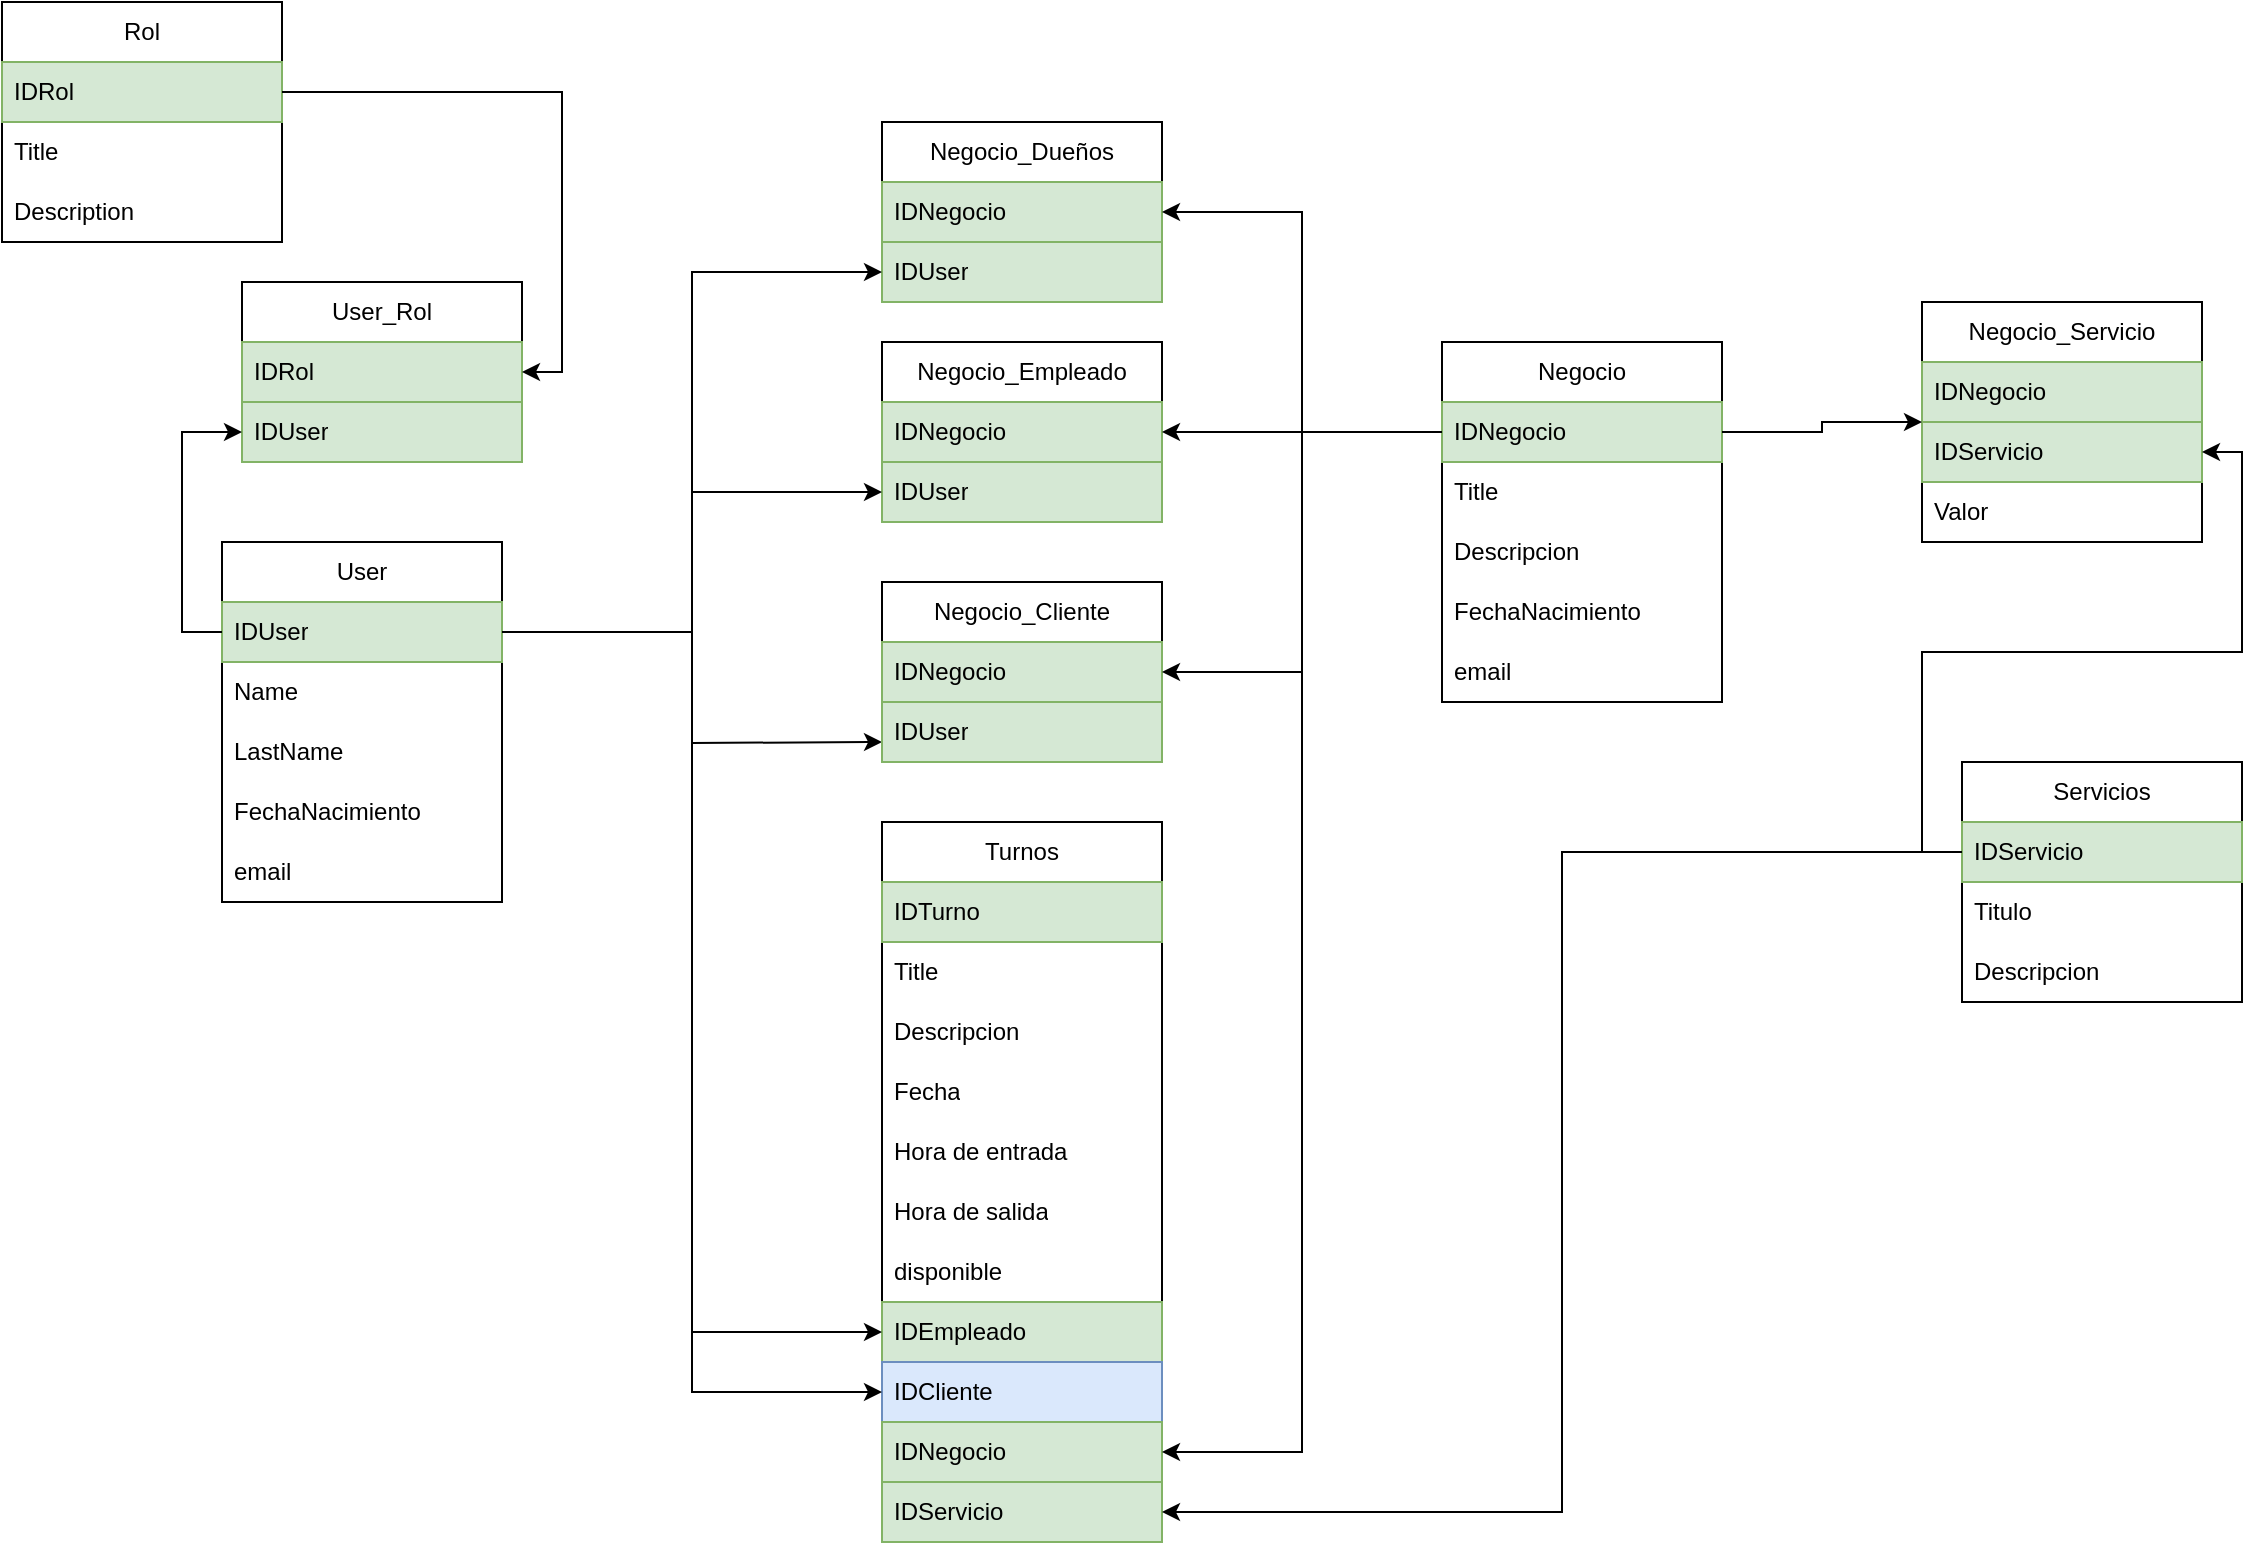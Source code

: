 <mxfile version="24.7.17" pages="3">
  <diagram name="Página-1" id="2U8ML040EcmHv5EDDDI4">
    <mxGraphModel dx="1707" dy="1595" grid="1" gridSize="10" guides="1" tooltips="1" connect="1" arrows="1" fold="1" page="1" pageScale="1" pageWidth="827" pageHeight="1169" math="0" shadow="0">
      <root>
        <mxCell id="0" />
        <mxCell id="1" parent="0" />
        <mxCell id="nJnKB0r50Pl3VFksb4k1-1" style="edgeStyle=orthogonalEdgeStyle;rounded=0;orthogonalLoop=1;jettySize=auto;html=1;exitX=1;exitY=0.25;exitDx=0;exitDy=0;" edge="1" parent="1" source="nJnKB0r50Pl3VFksb4k1-2">
          <mxGeometry relative="1" as="geometry">
            <mxPoint x="390" y="80" as="targetPoint" />
          </mxGeometry>
        </mxCell>
        <mxCell id="nJnKB0r50Pl3VFksb4k1-2" value="User" style="swimlane;fontStyle=0;childLayout=stackLayout;horizontal=1;startSize=30;horizontalStack=0;resizeParent=1;resizeParentMax=0;resizeLast=0;collapsible=1;marginBottom=0;whiteSpace=wrap;html=1;" vertex="1" parent="1">
          <mxGeometry x="60" y="-20" width="140" height="180" as="geometry">
            <mxRectangle x="100" y="100" width="90" height="30" as="alternateBounds" />
          </mxGeometry>
        </mxCell>
        <mxCell id="nJnKB0r50Pl3VFksb4k1-3" value="IDUser" style="text;align=left;verticalAlign=middle;spacingLeft=4;spacingRight=4;overflow=hidden;points=[[0,0.5],[1,0.5]];portConstraint=eastwest;rotatable=0;whiteSpace=wrap;html=1;fillColor=#d5e8d4;strokeColor=#82b366;" vertex="1" parent="nJnKB0r50Pl3VFksb4k1-2">
          <mxGeometry y="30" width="140" height="30" as="geometry" />
        </mxCell>
        <mxCell id="nJnKB0r50Pl3VFksb4k1-4" value="Name" style="text;strokeColor=none;fillColor=none;align=left;verticalAlign=middle;spacingLeft=4;spacingRight=4;overflow=hidden;points=[[0,0.5],[1,0.5]];portConstraint=eastwest;rotatable=0;whiteSpace=wrap;html=1;" vertex="1" parent="nJnKB0r50Pl3VFksb4k1-2">
          <mxGeometry y="60" width="140" height="30" as="geometry" />
        </mxCell>
        <mxCell id="nJnKB0r50Pl3VFksb4k1-5" value="LastName" style="text;strokeColor=none;fillColor=none;align=left;verticalAlign=middle;spacingLeft=4;spacingRight=4;overflow=hidden;points=[[0,0.5],[1,0.5]];portConstraint=eastwest;rotatable=0;whiteSpace=wrap;html=1;" vertex="1" parent="nJnKB0r50Pl3VFksb4k1-2">
          <mxGeometry y="90" width="140" height="30" as="geometry" />
        </mxCell>
        <mxCell id="nJnKB0r50Pl3VFksb4k1-6" value="FechaNacimiento" style="text;strokeColor=none;fillColor=none;align=left;verticalAlign=middle;spacingLeft=4;spacingRight=4;overflow=hidden;points=[[0,0.5],[1,0.5]];portConstraint=eastwest;rotatable=0;whiteSpace=wrap;html=1;" vertex="1" parent="nJnKB0r50Pl3VFksb4k1-2">
          <mxGeometry y="120" width="140" height="30" as="geometry" />
        </mxCell>
        <mxCell id="nJnKB0r50Pl3VFksb4k1-7" value="email" style="text;strokeColor=none;fillColor=none;align=left;verticalAlign=middle;spacingLeft=4;spacingRight=4;overflow=hidden;points=[[0,0.5],[1,0.5]];portConstraint=eastwest;rotatable=0;whiteSpace=wrap;html=1;" vertex="1" parent="nJnKB0r50Pl3VFksb4k1-2">
          <mxGeometry y="150" width="140" height="30" as="geometry" />
        </mxCell>
        <mxCell id="nJnKB0r50Pl3VFksb4k1-8" value="Rol" style="swimlane;fontStyle=0;childLayout=stackLayout;horizontal=1;startSize=30;horizontalStack=0;resizeParent=1;resizeParentMax=0;resizeLast=0;collapsible=1;marginBottom=0;whiteSpace=wrap;html=1;" vertex="1" parent="1">
          <mxGeometry x="-50" y="-290" width="140" height="120" as="geometry">
            <mxRectangle x="100" y="100" width="90" height="30" as="alternateBounds" />
          </mxGeometry>
        </mxCell>
        <mxCell id="nJnKB0r50Pl3VFksb4k1-9" value="IDRol" style="text;align=left;verticalAlign=middle;spacingLeft=4;spacingRight=4;overflow=hidden;points=[[0,0.5],[1,0.5]];portConstraint=eastwest;rotatable=0;whiteSpace=wrap;html=1;fillColor=#d5e8d4;strokeColor=#82b366;" vertex="1" parent="nJnKB0r50Pl3VFksb4k1-8">
          <mxGeometry y="30" width="140" height="30" as="geometry" />
        </mxCell>
        <mxCell id="nJnKB0r50Pl3VFksb4k1-10" value="Title" style="text;strokeColor=none;fillColor=none;align=left;verticalAlign=middle;spacingLeft=4;spacingRight=4;overflow=hidden;points=[[0,0.5],[1,0.5]];portConstraint=eastwest;rotatable=0;whiteSpace=wrap;html=1;" vertex="1" parent="nJnKB0r50Pl3VFksb4k1-8">
          <mxGeometry y="60" width="140" height="30" as="geometry" />
        </mxCell>
        <mxCell id="nJnKB0r50Pl3VFksb4k1-11" value="Description" style="text;strokeColor=none;fillColor=none;align=left;verticalAlign=middle;spacingLeft=4;spacingRight=4;overflow=hidden;points=[[0,0.5],[1,0.5]];portConstraint=eastwest;rotatable=0;whiteSpace=wrap;html=1;" vertex="1" parent="nJnKB0r50Pl3VFksb4k1-8">
          <mxGeometry y="90" width="140" height="30" as="geometry" />
        </mxCell>
        <mxCell id="nJnKB0r50Pl3VFksb4k1-12" value="User_Rol" style="swimlane;fontStyle=0;childLayout=stackLayout;horizontal=1;startSize=30;horizontalStack=0;resizeParent=1;resizeParentMax=0;resizeLast=0;collapsible=1;marginBottom=0;whiteSpace=wrap;html=1;" vertex="1" parent="1">
          <mxGeometry x="70" y="-150" width="140" height="90" as="geometry">
            <mxRectangle x="100" y="100" width="90" height="30" as="alternateBounds" />
          </mxGeometry>
        </mxCell>
        <mxCell id="nJnKB0r50Pl3VFksb4k1-13" value="IDRol" style="text;align=left;verticalAlign=middle;spacingLeft=4;spacingRight=4;overflow=hidden;points=[[0,0.5],[1,0.5]];portConstraint=eastwest;rotatable=0;whiteSpace=wrap;html=1;fillColor=#d5e8d4;strokeColor=#82b366;" vertex="1" parent="nJnKB0r50Pl3VFksb4k1-12">
          <mxGeometry y="30" width="140" height="30" as="geometry" />
        </mxCell>
        <mxCell id="nJnKB0r50Pl3VFksb4k1-14" value="IDUser" style="text;strokeColor=#82b366;fillColor=#d5e8d4;align=left;verticalAlign=middle;spacingLeft=4;spacingRight=4;overflow=hidden;points=[[0,0.5],[1,0.5]];portConstraint=eastwest;rotatable=0;whiteSpace=wrap;html=1;" vertex="1" parent="nJnKB0r50Pl3VFksb4k1-12">
          <mxGeometry y="60" width="140" height="30" as="geometry" />
        </mxCell>
        <mxCell id="nJnKB0r50Pl3VFksb4k1-15" style="edgeStyle=orthogonalEdgeStyle;rounded=0;orthogonalLoop=1;jettySize=auto;html=1;exitX=1;exitY=0.5;exitDx=0;exitDy=0;entryX=1;entryY=0.5;entryDx=0;entryDy=0;" edge="1" parent="1" source="nJnKB0r50Pl3VFksb4k1-9" target="nJnKB0r50Pl3VFksb4k1-12">
          <mxGeometry relative="1" as="geometry" />
        </mxCell>
        <mxCell id="nJnKB0r50Pl3VFksb4k1-16" style="edgeStyle=orthogonalEdgeStyle;rounded=0;orthogonalLoop=1;jettySize=auto;html=1;exitX=0;exitY=0.5;exitDx=0;exitDy=0;entryX=0;entryY=0.5;entryDx=0;entryDy=0;" edge="1" parent="1" source="nJnKB0r50Pl3VFksb4k1-3" target="nJnKB0r50Pl3VFksb4k1-14">
          <mxGeometry relative="1" as="geometry" />
        </mxCell>
        <mxCell id="nJnKB0r50Pl3VFksb4k1-17" value="Negocio" style="swimlane;fontStyle=0;childLayout=stackLayout;horizontal=1;startSize=30;horizontalStack=0;resizeParent=1;resizeParentMax=0;resizeLast=0;collapsible=1;marginBottom=0;whiteSpace=wrap;html=1;" vertex="1" parent="1">
          <mxGeometry x="670" y="-120" width="140" height="180" as="geometry">
            <mxRectangle x="100" y="100" width="90" height="30" as="alternateBounds" />
          </mxGeometry>
        </mxCell>
        <mxCell id="nJnKB0r50Pl3VFksb4k1-18" value="IDNegocio" style="text;align=left;verticalAlign=middle;spacingLeft=4;spacingRight=4;overflow=hidden;points=[[0,0.5],[1,0.5]];portConstraint=eastwest;rotatable=0;whiteSpace=wrap;html=1;fillColor=#d5e8d4;strokeColor=#82b366;" vertex="1" parent="nJnKB0r50Pl3VFksb4k1-17">
          <mxGeometry y="30" width="140" height="30" as="geometry" />
        </mxCell>
        <mxCell id="nJnKB0r50Pl3VFksb4k1-19" value="Title" style="text;strokeColor=none;fillColor=none;align=left;verticalAlign=middle;spacingLeft=4;spacingRight=4;overflow=hidden;points=[[0,0.5],[1,0.5]];portConstraint=eastwest;rotatable=0;whiteSpace=wrap;html=1;" vertex="1" parent="nJnKB0r50Pl3VFksb4k1-17">
          <mxGeometry y="60" width="140" height="30" as="geometry" />
        </mxCell>
        <mxCell id="nJnKB0r50Pl3VFksb4k1-20" value="Descripcion" style="text;strokeColor=none;fillColor=none;align=left;verticalAlign=middle;spacingLeft=4;spacingRight=4;overflow=hidden;points=[[0,0.5],[1,0.5]];portConstraint=eastwest;rotatable=0;whiteSpace=wrap;html=1;" vertex="1" parent="nJnKB0r50Pl3VFksb4k1-17">
          <mxGeometry y="90" width="140" height="30" as="geometry" />
        </mxCell>
        <mxCell id="nJnKB0r50Pl3VFksb4k1-21" value="FechaNacimiento" style="text;strokeColor=none;fillColor=none;align=left;verticalAlign=middle;spacingLeft=4;spacingRight=4;overflow=hidden;points=[[0,0.5],[1,0.5]];portConstraint=eastwest;rotatable=0;whiteSpace=wrap;html=1;" vertex="1" parent="nJnKB0r50Pl3VFksb4k1-17">
          <mxGeometry y="120" width="140" height="30" as="geometry" />
        </mxCell>
        <mxCell id="nJnKB0r50Pl3VFksb4k1-22" value="email" style="text;strokeColor=none;fillColor=none;align=left;verticalAlign=middle;spacingLeft=4;spacingRight=4;overflow=hidden;points=[[0,0.5],[1,0.5]];portConstraint=eastwest;rotatable=0;whiteSpace=wrap;html=1;" vertex="1" parent="nJnKB0r50Pl3VFksb4k1-17">
          <mxGeometry y="150" width="140" height="30" as="geometry" />
        </mxCell>
        <mxCell id="nJnKB0r50Pl3VFksb4k1-23" value="Negocio_Dueños" style="swimlane;fontStyle=0;childLayout=stackLayout;horizontal=1;startSize=30;horizontalStack=0;resizeParent=1;resizeParentMax=0;resizeLast=0;collapsible=1;marginBottom=0;whiteSpace=wrap;html=1;" vertex="1" parent="1">
          <mxGeometry x="390" y="-230" width="140" height="90" as="geometry">
            <mxRectangle x="100" y="100" width="90" height="30" as="alternateBounds" />
          </mxGeometry>
        </mxCell>
        <mxCell id="nJnKB0r50Pl3VFksb4k1-24" value="IDNegocio" style="text;align=left;verticalAlign=middle;spacingLeft=4;spacingRight=4;overflow=hidden;points=[[0,0.5],[1,0.5]];portConstraint=eastwest;rotatable=0;whiteSpace=wrap;html=1;fillColor=#d5e8d4;strokeColor=#82b366;" vertex="1" parent="nJnKB0r50Pl3VFksb4k1-23">
          <mxGeometry y="30" width="140" height="30" as="geometry" />
        </mxCell>
        <mxCell id="nJnKB0r50Pl3VFksb4k1-25" value="IDUser" style="text;strokeColor=#82b366;fillColor=#d5e8d4;align=left;verticalAlign=middle;spacingLeft=4;spacingRight=4;overflow=hidden;points=[[0,0.5],[1,0.5]];portConstraint=eastwest;rotatable=0;whiteSpace=wrap;html=1;" vertex="1" parent="nJnKB0r50Pl3VFksb4k1-23">
          <mxGeometry y="60" width="140" height="30" as="geometry" />
        </mxCell>
        <mxCell id="nJnKB0r50Pl3VFksb4k1-26" style="edgeStyle=orthogonalEdgeStyle;rounded=0;orthogonalLoop=1;jettySize=auto;html=1;exitX=1;exitY=0.5;exitDx=0;exitDy=0;entryX=0;entryY=0.5;entryDx=0;entryDy=0;" edge="1" parent="1" source="nJnKB0r50Pl3VFksb4k1-3" target="nJnKB0r50Pl3VFksb4k1-25">
          <mxGeometry relative="1" as="geometry" />
        </mxCell>
        <mxCell id="nJnKB0r50Pl3VFksb4k1-27" style="edgeStyle=orthogonalEdgeStyle;rounded=0;orthogonalLoop=1;jettySize=auto;html=1;exitX=0;exitY=0.5;exitDx=0;exitDy=0;entryX=1;entryY=0.5;entryDx=0;entryDy=0;" edge="1" parent="1" source="nJnKB0r50Pl3VFksb4k1-18" target="nJnKB0r50Pl3VFksb4k1-23">
          <mxGeometry relative="1" as="geometry" />
        </mxCell>
        <mxCell id="nJnKB0r50Pl3VFksb4k1-28" value="Negocio_Empleado" style="swimlane;fontStyle=0;childLayout=stackLayout;horizontal=1;startSize=30;horizontalStack=0;resizeParent=1;resizeParentMax=0;resizeLast=0;collapsible=1;marginBottom=0;whiteSpace=wrap;html=1;" vertex="1" parent="1">
          <mxGeometry x="390" y="-120" width="140" height="90" as="geometry">
            <mxRectangle x="100" y="100" width="90" height="30" as="alternateBounds" />
          </mxGeometry>
        </mxCell>
        <mxCell id="nJnKB0r50Pl3VFksb4k1-29" value="IDNegocio" style="text;align=left;verticalAlign=middle;spacingLeft=4;spacingRight=4;overflow=hidden;points=[[0,0.5],[1,0.5]];portConstraint=eastwest;rotatable=0;whiteSpace=wrap;html=1;fillColor=#d5e8d4;strokeColor=#82b366;" vertex="1" parent="nJnKB0r50Pl3VFksb4k1-28">
          <mxGeometry y="30" width="140" height="30" as="geometry" />
        </mxCell>
        <mxCell id="nJnKB0r50Pl3VFksb4k1-30" value="IDUser" style="text;strokeColor=#82b366;fillColor=#d5e8d4;align=left;verticalAlign=middle;spacingLeft=4;spacingRight=4;overflow=hidden;points=[[0,0.5],[1,0.5]];portConstraint=eastwest;rotatable=0;whiteSpace=wrap;html=1;" vertex="1" parent="nJnKB0r50Pl3VFksb4k1-28">
          <mxGeometry y="60" width="140" height="30" as="geometry" />
        </mxCell>
        <mxCell id="nJnKB0r50Pl3VFksb4k1-31" style="edgeStyle=orthogonalEdgeStyle;rounded=0;orthogonalLoop=1;jettySize=auto;html=1;exitX=1;exitY=0.5;exitDx=0;exitDy=0;entryX=0;entryY=0.5;entryDx=0;entryDy=0;" edge="1" parent="1" source="nJnKB0r50Pl3VFksb4k1-3" target="nJnKB0r50Pl3VFksb4k1-30">
          <mxGeometry relative="1" as="geometry" />
        </mxCell>
        <mxCell id="nJnKB0r50Pl3VFksb4k1-32" style="edgeStyle=orthogonalEdgeStyle;rounded=0;orthogonalLoop=1;jettySize=auto;html=1;exitX=0;exitY=0.5;exitDx=0;exitDy=0;entryX=1;entryY=0.5;entryDx=0;entryDy=0;" edge="1" parent="1" source="nJnKB0r50Pl3VFksb4k1-18" target="nJnKB0r50Pl3VFksb4k1-28">
          <mxGeometry relative="1" as="geometry" />
        </mxCell>
        <mxCell id="nJnKB0r50Pl3VFksb4k1-33" value="Negocio_Cliente" style="swimlane;fontStyle=0;childLayout=stackLayout;horizontal=1;startSize=30;horizontalStack=0;resizeParent=1;resizeParentMax=0;resizeLast=0;collapsible=1;marginBottom=0;whiteSpace=wrap;html=1;" vertex="1" parent="1">
          <mxGeometry x="390" width="140" height="90" as="geometry">
            <mxRectangle x="100" y="100" width="90" height="30" as="alternateBounds" />
          </mxGeometry>
        </mxCell>
        <mxCell id="nJnKB0r50Pl3VFksb4k1-34" value="IDNegocio" style="text;align=left;verticalAlign=middle;spacingLeft=4;spacingRight=4;overflow=hidden;points=[[0,0.5],[1,0.5]];portConstraint=eastwest;rotatable=0;whiteSpace=wrap;html=1;fillColor=#d5e8d4;strokeColor=#82b366;" vertex="1" parent="nJnKB0r50Pl3VFksb4k1-33">
          <mxGeometry y="30" width="140" height="30" as="geometry" />
        </mxCell>
        <mxCell id="nJnKB0r50Pl3VFksb4k1-35" value="IDUser" style="text;strokeColor=#82b366;fillColor=#d5e8d4;align=left;verticalAlign=middle;spacingLeft=4;spacingRight=4;overflow=hidden;points=[[0,0.5],[1,0.5]];portConstraint=eastwest;rotatable=0;whiteSpace=wrap;html=1;" vertex="1" parent="nJnKB0r50Pl3VFksb4k1-33">
          <mxGeometry y="60" width="140" height="30" as="geometry" />
        </mxCell>
        <mxCell id="nJnKB0r50Pl3VFksb4k1-36" style="edgeStyle=orthogonalEdgeStyle;rounded=0;orthogonalLoop=1;jettySize=auto;html=1;exitX=0;exitY=0.5;exitDx=0;exitDy=0;entryX=1;entryY=0.5;entryDx=0;entryDy=0;" edge="1" parent="1" source="nJnKB0r50Pl3VFksb4k1-18" target="nJnKB0r50Pl3VFksb4k1-33">
          <mxGeometry relative="1" as="geometry" />
        </mxCell>
        <mxCell id="nJnKB0r50Pl3VFksb4k1-37" value="Servicios" style="swimlane;fontStyle=0;childLayout=stackLayout;horizontal=1;startSize=30;horizontalStack=0;resizeParent=1;resizeParentMax=0;resizeLast=0;collapsible=1;marginBottom=0;whiteSpace=wrap;html=1;" vertex="1" parent="1">
          <mxGeometry x="930" y="90" width="140" height="120" as="geometry">
            <mxRectangle x="100" y="100" width="90" height="30" as="alternateBounds" />
          </mxGeometry>
        </mxCell>
        <mxCell id="nJnKB0r50Pl3VFksb4k1-38" value="IDServicio" style="text;align=left;verticalAlign=middle;spacingLeft=4;spacingRight=4;overflow=hidden;points=[[0,0.5],[1,0.5]];portConstraint=eastwest;rotatable=0;whiteSpace=wrap;html=1;fillColor=#d5e8d4;strokeColor=#82b366;" vertex="1" parent="nJnKB0r50Pl3VFksb4k1-37">
          <mxGeometry y="30" width="140" height="30" as="geometry" />
        </mxCell>
        <mxCell id="nJnKB0r50Pl3VFksb4k1-39" value="Titulo" style="text;align=left;verticalAlign=middle;spacingLeft=4;spacingRight=4;overflow=hidden;points=[[0,0.5],[1,0.5]];portConstraint=eastwest;rotatable=0;whiteSpace=wrap;html=1;" vertex="1" parent="nJnKB0r50Pl3VFksb4k1-37">
          <mxGeometry y="60" width="140" height="30" as="geometry" />
        </mxCell>
        <mxCell id="nJnKB0r50Pl3VFksb4k1-40" value="Descripcion" style="text;align=left;verticalAlign=middle;spacingLeft=4;spacingRight=4;overflow=hidden;points=[[0,0.5],[1,0.5]];portConstraint=eastwest;rotatable=0;whiteSpace=wrap;html=1;" vertex="1" parent="nJnKB0r50Pl3VFksb4k1-37">
          <mxGeometry y="90" width="140" height="30" as="geometry" />
        </mxCell>
        <mxCell id="nJnKB0r50Pl3VFksb4k1-41" value="Negocio_Servicio" style="swimlane;fontStyle=0;childLayout=stackLayout;horizontal=1;startSize=30;horizontalStack=0;resizeParent=1;resizeParentMax=0;resizeLast=0;collapsible=1;marginBottom=0;whiteSpace=wrap;html=1;" vertex="1" parent="1">
          <mxGeometry x="910" y="-140" width="140" height="120" as="geometry">
            <mxRectangle x="100" y="100" width="90" height="30" as="alternateBounds" />
          </mxGeometry>
        </mxCell>
        <mxCell id="nJnKB0r50Pl3VFksb4k1-42" value="IDNegocio" style="text;align=left;verticalAlign=middle;spacingLeft=4;spacingRight=4;overflow=hidden;points=[[0,0.5],[1,0.5]];portConstraint=eastwest;rotatable=0;whiteSpace=wrap;html=1;fillColor=#d5e8d4;strokeColor=#82b366;" vertex="1" parent="nJnKB0r50Pl3VFksb4k1-41">
          <mxGeometry y="30" width="140" height="30" as="geometry" />
        </mxCell>
        <mxCell id="nJnKB0r50Pl3VFksb4k1-43" value="IDServicio" style="text;strokeColor=#82b366;fillColor=#d5e8d4;align=left;verticalAlign=middle;spacingLeft=4;spacingRight=4;overflow=hidden;points=[[0,0.5],[1,0.5]];portConstraint=eastwest;rotatable=0;whiteSpace=wrap;html=1;" vertex="1" parent="nJnKB0r50Pl3VFksb4k1-41">
          <mxGeometry y="60" width="140" height="30" as="geometry" />
        </mxCell>
        <mxCell id="nJnKB0r50Pl3VFksb4k1-44" value="Valor" style="text;align=left;verticalAlign=middle;spacingLeft=4;spacingRight=4;overflow=hidden;points=[[0,0.5],[1,0.5]];portConstraint=eastwest;rotatable=0;whiteSpace=wrap;html=1;" vertex="1" parent="nJnKB0r50Pl3VFksb4k1-41">
          <mxGeometry y="90" width="140" height="30" as="geometry" />
        </mxCell>
        <mxCell id="nJnKB0r50Pl3VFksb4k1-45" style="edgeStyle=orthogonalEdgeStyle;rounded=0;orthogonalLoop=1;jettySize=auto;html=1;exitX=1;exitY=0.5;exitDx=0;exitDy=0;entryX=0;entryY=0.5;entryDx=0;entryDy=0;" edge="1" parent="1" source="nJnKB0r50Pl3VFksb4k1-18" target="nJnKB0r50Pl3VFksb4k1-41">
          <mxGeometry relative="1" as="geometry" />
        </mxCell>
        <mxCell id="nJnKB0r50Pl3VFksb4k1-46" style="edgeStyle=orthogonalEdgeStyle;rounded=0;orthogonalLoop=1;jettySize=auto;html=1;exitX=0;exitY=0.5;exitDx=0;exitDy=0;entryX=1;entryY=0.5;entryDx=0;entryDy=0;" edge="1" parent="1" source="nJnKB0r50Pl3VFksb4k1-38" target="nJnKB0r50Pl3VFksb4k1-43">
          <mxGeometry relative="1" as="geometry" />
        </mxCell>
        <mxCell id="nJnKB0r50Pl3VFksb4k1-47" value="Turnos" style="swimlane;fontStyle=0;childLayout=stackLayout;horizontal=1;startSize=30;horizontalStack=0;resizeParent=1;resizeParentMax=0;resizeLast=0;collapsible=1;marginBottom=0;whiteSpace=wrap;html=1;" vertex="1" parent="1">
          <mxGeometry x="390" y="120" width="140" height="360" as="geometry">
            <mxRectangle x="100" y="100" width="90" height="30" as="alternateBounds" />
          </mxGeometry>
        </mxCell>
        <mxCell id="nJnKB0r50Pl3VFksb4k1-48" value="IDTurno" style="text;align=left;verticalAlign=middle;spacingLeft=4;spacingRight=4;overflow=hidden;points=[[0,0.5],[1,0.5]];portConstraint=eastwest;rotatable=0;whiteSpace=wrap;html=1;fillColor=#d5e8d4;strokeColor=#82b366;" vertex="1" parent="nJnKB0r50Pl3VFksb4k1-47">
          <mxGeometry y="30" width="140" height="30" as="geometry" />
        </mxCell>
        <mxCell id="nJnKB0r50Pl3VFksb4k1-49" value="Title" style="text;strokeColor=none;fillColor=none;align=left;verticalAlign=middle;spacingLeft=4;spacingRight=4;overflow=hidden;points=[[0,0.5],[1,0.5]];portConstraint=eastwest;rotatable=0;whiteSpace=wrap;html=1;" vertex="1" parent="nJnKB0r50Pl3VFksb4k1-47">
          <mxGeometry y="60" width="140" height="30" as="geometry" />
        </mxCell>
        <mxCell id="nJnKB0r50Pl3VFksb4k1-50" value="Descripcion" style="text;strokeColor=none;fillColor=none;align=left;verticalAlign=middle;spacingLeft=4;spacingRight=4;overflow=hidden;points=[[0,0.5],[1,0.5]];portConstraint=eastwest;rotatable=0;whiteSpace=wrap;html=1;" vertex="1" parent="nJnKB0r50Pl3VFksb4k1-47">
          <mxGeometry y="90" width="140" height="30" as="geometry" />
        </mxCell>
        <mxCell id="nJnKB0r50Pl3VFksb4k1-51" value="Fecha" style="text;strokeColor=none;fillColor=none;align=left;verticalAlign=middle;spacingLeft=4;spacingRight=4;overflow=hidden;points=[[0,0.5],[1,0.5]];portConstraint=eastwest;rotatable=0;whiteSpace=wrap;html=1;" vertex="1" parent="nJnKB0r50Pl3VFksb4k1-47">
          <mxGeometry y="120" width="140" height="30" as="geometry" />
        </mxCell>
        <mxCell id="nJnKB0r50Pl3VFksb4k1-52" value="Hora de entrada" style="text;strokeColor=none;fillColor=none;align=left;verticalAlign=middle;spacingLeft=4;spacingRight=4;overflow=hidden;points=[[0,0.5],[1,0.5]];portConstraint=eastwest;rotatable=0;whiteSpace=wrap;html=1;" vertex="1" parent="nJnKB0r50Pl3VFksb4k1-47">
          <mxGeometry y="150" width="140" height="30" as="geometry" />
        </mxCell>
        <mxCell id="nJnKB0r50Pl3VFksb4k1-53" value="Hora de salida" style="text;strokeColor=none;fillColor=none;align=left;verticalAlign=middle;spacingLeft=4;spacingRight=4;overflow=hidden;points=[[0,0.5],[1,0.5]];portConstraint=eastwest;rotatable=0;whiteSpace=wrap;html=1;" vertex="1" parent="nJnKB0r50Pl3VFksb4k1-47">
          <mxGeometry y="180" width="140" height="30" as="geometry" />
        </mxCell>
        <mxCell id="nJnKB0r50Pl3VFksb4k1-54" value="disponible" style="text;strokeColor=none;fillColor=none;align=left;verticalAlign=middle;spacingLeft=4;spacingRight=4;overflow=hidden;points=[[0,0.5],[1,0.5]];portConstraint=eastwest;rotatable=0;whiteSpace=wrap;html=1;" vertex="1" parent="nJnKB0r50Pl3VFksb4k1-47">
          <mxGeometry y="210" width="140" height="30" as="geometry" />
        </mxCell>
        <mxCell id="nJnKB0r50Pl3VFksb4k1-55" value="IDEmpleado" style="text;strokeColor=#82b366;fillColor=#d5e8d4;align=left;verticalAlign=middle;spacingLeft=4;spacingRight=4;overflow=hidden;points=[[0,0.5],[1,0.5]];portConstraint=eastwest;rotatable=0;whiteSpace=wrap;html=1;" vertex="1" parent="nJnKB0r50Pl3VFksb4k1-47">
          <mxGeometry y="240" width="140" height="30" as="geometry" />
        </mxCell>
        <mxCell id="nJnKB0r50Pl3VFksb4k1-56" value="IDCliente" style="text;strokeColor=#6c8ebf;fillColor=#dae8fc;align=left;verticalAlign=middle;spacingLeft=4;spacingRight=4;overflow=hidden;points=[[0,0.5],[1,0.5]];portConstraint=eastwest;rotatable=0;whiteSpace=wrap;html=1;" vertex="1" parent="nJnKB0r50Pl3VFksb4k1-47">
          <mxGeometry y="270" width="140" height="30" as="geometry" />
        </mxCell>
        <mxCell id="nJnKB0r50Pl3VFksb4k1-57" value="IDNegocio" style="text;strokeColor=#82b366;fillColor=#d5e8d4;align=left;verticalAlign=middle;spacingLeft=4;spacingRight=4;overflow=hidden;points=[[0,0.5],[1,0.5]];portConstraint=eastwest;rotatable=0;whiteSpace=wrap;html=1;" vertex="1" parent="nJnKB0r50Pl3VFksb4k1-47">
          <mxGeometry y="300" width="140" height="30" as="geometry" />
        </mxCell>
        <mxCell id="nJnKB0r50Pl3VFksb4k1-58" value="IDServicio" style="text;strokeColor=#82b366;fillColor=#d5e8d4;align=left;verticalAlign=middle;spacingLeft=4;spacingRight=4;overflow=hidden;points=[[0,0.5],[1,0.5]];portConstraint=eastwest;rotatable=0;whiteSpace=wrap;html=1;" vertex="1" parent="nJnKB0r50Pl3VFksb4k1-47">
          <mxGeometry y="330" width="140" height="30" as="geometry" />
        </mxCell>
        <mxCell id="nJnKB0r50Pl3VFksb4k1-59" style="edgeStyle=orthogonalEdgeStyle;rounded=0;orthogonalLoop=1;jettySize=auto;html=1;exitX=1;exitY=0.5;exitDx=0;exitDy=0;entryX=0;entryY=0.5;entryDx=0;entryDy=0;" edge="1" parent="1" source="nJnKB0r50Pl3VFksb4k1-3" target="nJnKB0r50Pl3VFksb4k1-55">
          <mxGeometry relative="1" as="geometry" />
        </mxCell>
        <mxCell id="nJnKB0r50Pl3VFksb4k1-60" style="edgeStyle=orthogonalEdgeStyle;rounded=0;orthogonalLoop=1;jettySize=auto;html=1;exitX=1;exitY=0.5;exitDx=0;exitDy=0;entryX=0;entryY=0.5;entryDx=0;entryDy=0;" edge="1" parent="1" source="nJnKB0r50Pl3VFksb4k1-3" target="nJnKB0r50Pl3VFksb4k1-56">
          <mxGeometry relative="1" as="geometry" />
        </mxCell>
        <mxCell id="nJnKB0r50Pl3VFksb4k1-61" style="edgeStyle=orthogonalEdgeStyle;rounded=0;orthogonalLoop=1;jettySize=auto;html=1;exitX=0;exitY=0.5;exitDx=0;exitDy=0;entryX=1;entryY=0.5;entryDx=0;entryDy=0;" edge="1" parent="1" source="nJnKB0r50Pl3VFksb4k1-18" target="nJnKB0r50Pl3VFksb4k1-57">
          <mxGeometry relative="1" as="geometry" />
        </mxCell>
        <mxCell id="nJnKB0r50Pl3VFksb4k1-62" style="edgeStyle=orthogonalEdgeStyle;rounded=0;orthogonalLoop=1;jettySize=auto;html=1;exitX=0;exitY=0.5;exitDx=0;exitDy=0;entryX=1;entryY=0.5;entryDx=0;entryDy=0;" edge="1" parent="1" source="nJnKB0r50Pl3VFksb4k1-38" target="nJnKB0r50Pl3VFksb4k1-58">
          <mxGeometry relative="1" as="geometry" />
        </mxCell>
      </root>
    </mxGraphModel>
  </diagram>
  <diagram id="6DyaUpa8Wp3Wcsq85yW1" name="Página-2">
    <mxGraphModel dx="2192" dy="1702" grid="1" gridSize="10" guides="1" tooltips="1" connect="1" arrows="1" fold="1" page="1" pageScale="1" pageWidth="827" pageHeight="1169" math="0" shadow="0">
      <root>
        <mxCell id="0" />
        <mxCell id="1" parent="0" />
        <mxCell id="ebxK3wPcfg2KfSnTS4Ha-1" value="Students" style="swimlane;fontStyle=0;childLayout=stackLayout;horizontal=1;startSize=30;horizontalStack=0;resizeParent=1;resizeParentMax=0;resizeLast=0;collapsible=1;marginBottom=0;whiteSpace=wrap;html=1;" vertex="1" parent="1">
          <mxGeometry x="130" y="-220" width="140" height="210" as="geometry">
            <mxRectangle x="240" y="-190" width="90" height="30" as="alternateBounds" />
          </mxGeometry>
        </mxCell>
        <mxCell id="ebxK3wPcfg2KfSnTS4Ha-2" value="ID_Student" style="text;strokeColor=#82b366;fillColor=#d5e8d4;align=left;verticalAlign=middle;spacingLeft=4;spacingRight=4;overflow=hidden;points=[[0,0.5],[1,0.5]];portConstraint=eastwest;rotatable=0;whiteSpace=wrap;html=1;" vertex="1" parent="ebxK3wPcfg2KfSnTS4Ha-1">
          <mxGeometry y="30" width="140" height="30" as="geometry" />
        </mxCell>
        <mxCell id="ebxK3wPcfg2KfSnTS4Ha-3" value="Name" style="text;strokeColor=none;fillColor=none;align=left;verticalAlign=middle;spacingLeft=4;spacingRight=4;overflow=hidden;points=[[0,0.5],[1,0.5]];portConstraint=eastwest;rotatable=0;whiteSpace=wrap;html=1;" vertex="1" parent="ebxK3wPcfg2KfSnTS4Ha-1">
          <mxGeometry y="60" width="140" height="30" as="geometry" />
        </mxCell>
        <mxCell id="ebxK3wPcfg2KfSnTS4Ha-4" value="LastName" style="text;strokeColor=none;fillColor=none;align=left;verticalAlign=middle;spacingLeft=4;spacingRight=4;overflow=hidden;points=[[0,0.5],[1,0.5]];portConstraint=eastwest;rotatable=0;whiteSpace=wrap;html=1;" vertex="1" parent="ebxK3wPcfg2KfSnTS4Ha-1">
          <mxGeometry y="90" width="140" height="30" as="geometry" />
        </mxCell>
        <mxCell id="ebxK3wPcfg2KfSnTS4Ha-5" value="Password" style="text;strokeColor=none;fillColor=none;align=left;verticalAlign=middle;spacingLeft=4;spacingRight=4;overflow=hidden;points=[[0,0.5],[1,0.5]];portConstraint=eastwest;rotatable=0;whiteSpace=wrap;html=1;" vertex="1" parent="ebxK3wPcfg2KfSnTS4Ha-1">
          <mxGeometry y="120" width="140" height="30" as="geometry" />
        </mxCell>
        <mxCell id="ebxK3wPcfg2KfSnTS4Ha-6" value="Email" style="text;strokeColor=none;fillColor=none;align=left;verticalAlign=middle;spacingLeft=4;spacingRight=4;overflow=hidden;points=[[0,0.5],[1,0.5]];portConstraint=eastwest;rotatable=0;whiteSpace=wrap;html=1;" vertex="1" parent="ebxK3wPcfg2KfSnTS4Ha-1">
          <mxGeometry y="150" width="140" height="30" as="geometry" />
        </mxCell>
        <mxCell id="ebxK3wPcfg2KfSnTS4Ha-7" value="BirthDate" style="text;strokeColor=none;fillColor=none;align=left;verticalAlign=middle;spacingLeft=4;spacingRight=4;overflow=hidden;points=[[0,0.5],[1,0.5]];portConstraint=eastwest;rotatable=0;whiteSpace=wrap;html=1;" vertex="1" parent="ebxK3wPcfg2KfSnTS4Ha-1">
          <mxGeometry y="180" width="140" height="30" as="geometry" />
        </mxCell>
        <mxCell id="ebxK3wPcfg2KfSnTS4Ha-8" value="Teachers" style="swimlane;fontStyle=0;childLayout=stackLayout;horizontal=1;startSize=30;horizontalStack=0;resizeParent=1;resizeParentMax=0;resizeLast=0;collapsible=1;marginBottom=0;whiteSpace=wrap;html=1;" vertex="1" parent="1">
          <mxGeometry x="-50" y="210" width="140" height="210" as="geometry">
            <mxRectangle x="100" y="100" width="90" height="30" as="alternateBounds" />
          </mxGeometry>
        </mxCell>
        <mxCell id="ebxK3wPcfg2KfSnTS4Ha-9" value="ID_Theacher" style="text;strokeColor=#82b366;fillColor=#d5e8d4;align=left;verticalAlign=middle;spacingLeft=4;spacingRight=4;overflow=hidden;points=[[0,0.5],[1,0.5]];portConstraint=eastwest;rotatable=0;whiteSpace=wrap;html=1;" vertex="1" parent="ebxK3wPcfg2KfSnTS4Ha-8">
          <mxGeometry y="30" width="140" height="30" as="geometry" />
        </mxCell>
        <mxCell id="ebxK3wPcfg2KfSnTS4Ha-10" value="Name" style="text;strokeColor=none;fillColor=none;align=left;verticalAlign=middle;spacingLeft=4;spacingRight=4;overflow=hidden;points=[[0,0.5],[1,0.5]];portConstraint=eastwest;rotatable=0;whiteSpace=wrap;html=1;" vertex="1" parent="ebxK3wPcfg2KfSnTS4Ha-8">
          <mxGeometry y="60" width="140" height="30" as="geometry" />
        </mxCell>
        <mxCell id="ebxK3wPcfg2KfSnTS4Ha-11" value="LastName" style="text;strokeColor=none;fillColor=none;align=left;verticalAlign=middle;spacingLeft=4;spacingRight=4;overflow=hidden;points=[[0,0.5],[1,0.5]];portConstraint=eastwest;rotatable=0;whiteSpace=wrap;html=1;" vertex="1" parent="ebxK3wPcfg2KfSnTS4Ha-8">
          <mxGeometry y="90" width="140" height="30" as="geometry" />
        </mxCell>
        <mxCell id="ebxK3wPcfg2KfSnTS4Ha-12" value="Password" style="text;strokeColor=none;fillColor=none;align=left;verticalAlign=middle;spacingLeft=4;spacingRight=4;overflow=hidden;points=[[0,0.5],[1,0.5]];portConstraint=eastwest;rotatable=0;whiteSpace=wrap;html=1;" vertex="1" parent="ebxK3wPcfg2KfSnTS4Ha-8">
          <mxGeometry y="120" width="140" height="30" as="geometry" />
        </mxCell>
        <mxCell id="ebxK3wPcfg2KfSnTS4Ha-13" value="Email" style="text;strokeColor=none;fillColor=none;align=left;verticalAlign=middle;spacingLeft=4;spacingRight=4;overflow=hidden;points=[[0,0.5],[1,0.5]];portConstraint=eastwest;rotatable=0;whiteSpace=wrap;html=1;" vertex="1" parent="ebxK3wPcfg2KfSnTS4Ha-8">
          <mxGeometry y="150" width="140" height="30" as="geometry" />
        </mxCell>
        <mxCell id="ebxK3wPcfg2KfSnTS4Ha-14" value="BirthDate" style="text;strokeColor=none;fillColor=none;align=left;verticalAlign=middle;spacingLeft=4;spacingRight=4;overflow=hidden;points=[[0,0.5],[1,0.5]];portConstraint=eastwest;rotatable=0;whiteSpace=wrap;html=1;" vertex="1" parent="ebxK3wPcfg2KfSnTS4Ha-8">
          <mxGeometry y="180" width="140" height="30" as="geometry" />
        </mxCell>
        <mxCell id="ebxK3wPcfg2KfSnTS4Ha-15" value="Students_Teachers" style="swimlane;fontStyle=0;childLayout=stackLayout;horizontal=1;startSize=30;horizontalStack=0;resizeParent=1;resizeParentMax=0;resizeLast=0;collapsible=1;marginBottom=0;whiteSpace=wrap;html=1;" vertex="1" parent="1">
          <mxGeometry x="240" y="90" width="140" height="120" as="geometry" />
        </mxCell>
        <mxCell id="ebxK3wPcfg2KfSnTS4Ha-16" value="ID_StudentTeacher" style="text;strokeColor=none;fillColor=none;align=left;verticalAlign=middle;spacingLeft=4;spacingRight=4;overflow=hidden;points=[[0,0.5],[1,0.5]];portConstraint=eastwest;rotatable=0;whiteSpace=wrap;html=1;" vertex="1" parent="ebxK3wPcfg2KfSnTS4Ha-15">
          <mxGeometry y="30" width="140" height="30" as="geometry" />
        </mxCell>
        <mxCell id="ebxK3wPcfg2KfSnTS4Ha-17" value="ID_Student" style="text;strokeColor=#82b366;fillColor=#d5e8d4;align=left;verticalAlign=middle;spacingLeft=4;spacingRight=4;overflow=hidden;points=[[0,0.5],[1,0.5]];portConstraint=eastwest;rotatable=0;whiteSpace=wrap;html=1;" vertex="1" parent="ebxK3wPcfg2KfSnTS4Ha-15">
          <mxGeometry y="60" width="140" height="30" as="geometry" />
        </mxCell>
        <mxCell id="ebxK3wPcfg2KfSnTS4Ha-18" value="ID_Teacher" style="text;strokeColor=#82b366;fillColor=#d5e8d4;align=left;verticalAlign=middle;spacingLeft=4;spacingRight=4;overflow=hidden;points=[[0,0.5],[1,0.5]];portConstraint=eastwest;rotatable=0;whiteSpace=wrap;html=1;" vertex="1" parent="ebxK3wPcfg2KfSnTS4Ha-15">
          <mxGeometry y="90" width="140" height="30" as="geometry" />
        </mxCell>
        <mxCell id="yCd1VIgE_GENX2vmpM8l-77" style="edgeStyle=orthogonalEdgeStyle;rounded=0;orthogonalLoop=1;jettySize=auto;html=1;exitX=0;exitY=0.25;exitDx=0;exitDy=0;entryX=0;entryY=0.5;entryDx=0;entryDy=0;" edge="1" parent="1" source="ebxK3wPcfg2KfSnTS4Ha-21" target="yCd1VIgE_GENX2vmpM8l-13">
          <mxGeometry relative="1" as="geometry" />
        </mxCell>
        <mxCell id="ebxK3wPcfg2KfSnTS4Ha-21" value="Levels" style="swimlane;fontStyle=0;childLayout=stackLayout;horizontal=1;startSize=30;horizontalStack=0;resizeParent=1;resizeParentMax=0;resizeLast=0;collapsible=1;marginBottom=0;whiteSpace=wrap;html=1;" vertex="1" parent="1">
          <mxGeometry x="-50" y="10" width="140" height="150" as="geometry">
            <mxRectangle x="100" y="100" width="90" height="30" as="alternateBounds" />
          </mxGeometry>
        </mxCell>
        <mxCell id="ebxK3wPcfg2KfSnTS4Ha-22" value="ID_Level" style="text;strokeColor=#82b366;fillColor=#d5e8d4;align=left;verticalAlign=middle;spacingLeft=4;spacingRight=4;overflow=hidden;points=[[0,0.5],[1,0.5]];portConstraint=eastwest;rotatable=0;whiteSpace=wrap;html=1;" vertex="1" parent="ebxK3wPcfg2KfSnTS4Ha-21">
          <mxGeometry y="30" width="140" height="30" as="geometry" />
        </mxCell>
        <mxCell id="ebxK3wPcfg2KfSnTS4Ha-23" value="Name" style="text;strokeColor=none;fillColor=none;align=left;verticalAlign=middle;spacingLeft=4;spacingRight=4;overflow=hidden;points=[[0,0.5],[1,0.5]];portConstraint=eastwest;rotatable=0;whiteSpace=wrap;html=1;" vertex="1" parent="ebxK3wPcfg2KfSnTS4Ha-21">
          <mxGeometry y="60" width="140" height="30" as="geometry" />
        </mxCell>
        <mxCell id="ebxK3wPcfg2KfSnTS4Ha-24" value="Description" style="text;strokeColor=none;fillColor=none;align=left;verticalAlign=middle;spacingLeft=4;spacingRight=4;overflow=hidden;points=[[0,0.5],[1,0.5]];portConstraint=eastwest;rotatable=0;whiteSpace=wrap;html=1;" vertex="1" parent="ebxK3wPcfg2KfSnTS4Ha-21">
          <mxGeometry y="90" width="140" height="30" as="geometry" />
        </mxCell>
        <mxCell id="yCd1VIgE_GENX2vmpM8l-25" value="Order" style="text;strokeColor=none;fillColor=none;align=left;verticalAlign=middle;spacingLeft=4;spacingRight=4;overflow=hidden;points=[[0,0.5],[1,0.5]];portConstraint=eastwest;rotatable=0;whiteSpace=wrap;html=1;" vertex="1" parent="ebxK3wPcfg2KfSnTS4Ha-21">
          <mxGeometry y="120" width="140" height="30" as="geometry" />
        </mxCell>
        <mxCell id="yCd1VIgE_GENX2vmpM8l-1" value="StudentsLevels" style="swimlane;fontStyle=0;childLayout=stackLayout;horizontal=1;startSize=30;horizontalStack=0;resizeParent=1;resizeParentMax=0;resizeLast=0;collapsible=1;marginBottom=0;whiteSpace=wrap;html=1;" vertex="1" parent="1">
          <mxGeometry x="-90" y="-190" width="140" height="150" as="geometry">
            <mxRectangle x="100" y="100" width="90" height="30" as="alternateBounds" />
          </mxGeometry>
        </mxCell>
        <mxCell id="yCd1VIgE_GENX2vmpM8l-3" value="ID_Student" style="text;strokeColor=#82b366;fillColor=#d5e8d4;align=left;verticalAlign=middle;spacingLeft=4;spacingRight=4;overflow=hidden;points=[[0,0.5],[1,0.5]];portConstraint=eastwest;rotatable=0;whiteSpace=wrap;html=1;" vertex="1" parent="yCd1VIgE_GENX2vmpM8l-1">
          <mxGeometry y="30" width="140" height="30" as="geometry" />
        </mxCell>
        <mxCell id="yCd1VIgE_GENX2vmpM8l-4" value="ID_Level" style="text;strokeColor=#82b366;fillColor=#d5e8d4;align=left;verticalAlign=middle;spacingLeft=4;spacingRight=4;overflow=hidden;points=[[0,0.5],[1,0.5]];portConstraint=eastwest;rotatable=0;whiteSpace=wrap;html=1;" vertex="1" parent="yCd1VIgE_GENX2vmpM8l-1">
          <mxGeometry y="60" width="140" height="30" as="geometry" />
        </mxCell>
        <mxCell id="yCd1VIgE_GENX2vmpM8l-5" value="RegistrationDate" style="text;strokeColor=none;fillColor=none;align=left;verticalAlign=middle;spacingLeft=4;spacingRight=4;overflow=hidden;points=[[0,0.5],[1,0.5]];portConstraint=eastwest;rotatable=0;whiteSpace=wrap;html=1;" vertex="1" parent="yCd1VIgE_GENX2vmpM8l-1">
          <mxGeometry y="90" width="140" height="30" as="geometry" />
        </mxCell>
        <mxCell id="yCd1VIgE_GENX2vmpM8l-2" value="ID_StudentLevels" style="text;align=left;verticalAlign=middle;spacingLeft=4;spacingRight=4;overflow=hidden;points=[[0,0.5],[1,0.5]];portConstraint=eastwest;rotatable=0;whiteSpace=wrap;html=1;" vertex="1" parent="yCd1VIgE_GENX2vmpM8l-1">
          <mxGeometry y="120" width="140" height="30" as="geometry" />
        </mxCell>
        <mxCell id="yCd1VIgE_GENX2vmpM8l-10" value="TeachersLevels" style="swimlane;fontStyle=0;childLayout=stackLayout;horizontal=1;startSize=30;horizontalStack=0;resizeParent=1;resizeParentMax=0;resizeLast=0;collapsible=1;marginBottom=0;whiteSpace=wrap;html=1;" vertex="1" parent="1">
          <mxGeometry x="-240" y="90" width="140" height="150" as="geometry">
            <mxRectangle x="100" y="100" width="90" height="30" as="alternateBounds" />
          </mxGeometry>
        </mxCell>
        <mxCell id="yCd1VIgE_GENX2vmpM8l-11" value="ID_TeacherLevels" style="text;align=left;verticalAlign=middle;spacingLeft=4;spacingRight=4;overflow=hidden;points=[[0,0.5],[1,0.5]];portConstraint=eastwest;rotatable=0;whiteSpace=wrap;html=1;" vertex="1" parent="yCd1VIgE_GENX2vmpM8l-10">
          <mxGeometry y="30" width="140" height="30" as="geometry" />
        </mxCell>
        <mxCell id="yCd1VIgE_GENX2vmpM8l-12" value="ID_Teacher" style="text;strokeColor=#82b366;fillColor=#d5e8d4;align=left;verticalAlign=middle;spacingLeft=4;spacingRight=4;overflow=hidden;points=[[0,0.5],[1,0.5]];portConstraint=eastwest;rotatable=0;whiteSpace=wrap;html=1;" vertex="1" parent="yCd1VIgE_GENX2vmpM8l-10">
          <mxGeometry y="60" width="140" height="30" as="geometry" />
        </mxCell>
        <mxCell id="yCd1VIgE_GENX2vmpM8l-13" value="ID_Level" style="text;strokeColor=#82b366;fillColor=#d5e8d4;align=left;verticalAlign=middle;spacingLeft=4;spacingRight=4;overflow=hidden;points=[[0,0.5],[1,0.5]];portConstraint=eastwest;rotatable=0;whiteSpace=wrap;html=1;" vertex="1" parent="yCd1VIgE_GENX2vmpM8l-10">
          <mxGeometry y="90" width="140" height="30" as="geometry" />
        </mxCell>
        <mxCell id="yCd1VIgE_GENX2vmpM8l-14" value="RegistrationDate" style="text;strokeColor=none;fillColor=none;align=left;verticalAlign=middle;spacingLeft=4;spacingRight=4;overflow=hidden;points=[[0,0.5],[1,0.5]];portConstraint=eastwest;rotatable=0;whiteSpace=wrap;html=1;" vertex="1" parent="yCd1VIgE_GENX2vmpM8l-10">
          <mxGeometry y="120" width="140" height="30" as="geometry" />
        </mxCell>
        <mxCell id="yCd1VIgE_GENX2vmpM8l-18" value="Unitis" style="swimlane;fontStyle=0;childLayout=stackLayout;horizontal=1;startSize=30;horizontalStack=0;resizeParent=1;resizeParentMax=0;resizeLast=0;collapsible=1;marginBottom=0;whiteSpace=wrap;html=1;" vertex="1" parent="1">
          <mxGeometry x="210" y="310" width="140" height="180" as="geometry">
            <mxRectangle x="100" y="100" width="90" height="30" as="alternateBounds" />
          </mxGeometry>
        </mxCell>
        <mxCell id="yCd1VIgE_GENX2vmpM8l-19" value="ID_Unit" style="text;align=left;verticalAlign=middle;spacingLeft=4;spacingRight=4;overflow=hidden;points=[[0,0.5],[1,0.5]];portConstraint=eastwest;rotatable=0;whiteSpace=wrap;html=1;fillColor=#d5e8d4;strokeColor=#82b366;" vertex="1" parent="yCd1VIgE_GENX2vmpM8l-18">
          <mxGeometry y="30" width="140" height="30" as="geometry" />
        </mxCell>
        <mxCell id="yCd1VIgE_GENX2vmpM8l-20" value="Name" style="text;strokeColor=none;fillColor=none;align=left;verticalAlign=middle;spacingLeft=4;spacingRight=4;overflow=hidden;points=[[0,0.5],[1,0.5]];portConstraint=eastwest;rotatable=0;whiteSpace=wrap;html=1;" vertex="1" parent="yCd1VIgE_GENX2vmpM8l-18">
          <mxGeometry y="60" width="140" height="30" as="geometry" />
        </mxCell>
        <mxCell id="yCd1VIgE_GENX2vmpM8l-27" value="ID_Level" style="text;strokeColor=#82b366;fillColor=#d5e8d4;align=left;verticalAlign=middle;spacingLeft=4;spacingRight=4;overflow=hidden;points=[[0,0.5],[1,0.5]];portConstraint=eastwest;rotatable=0;whiteSpace=wrap;html=1;" vertex="1" parent="yCd1VIgE_GENX2vmpM8l-18">
          <mxGeometry y="90" width="140" height="30" as="geometry" />
        </mxCell>
        <mxCell id="yCd1VIgE_GENX2vmpM8l-21" value="Description" style="text;strokeColor=none;fillColor=none;align=left;verticalAlign=middle;spacingLeft=4;spacingRight=4;overflow=hidden;points=[[0,0.5],[1,0.5]];portConstraint=eastwest;rotatable=0;whiteSpace=wrap;html=1;" vertex="1" parent="yCd1VIgE_GENX2vmpM8l-18">
          <mxGeometry y="120" width="140" height="30" as="geometry" />
        </mxCell>
        <mxCell id="yCd1VIgE_GENX2vmpM8l-36" value="Order" style="text;align=left;verticalAlign=middle;spacingLeft=4;spacingRight=4;overflow=hidden;points=[[0,0.5],[1,0.5]];portConstraint=eastwest;rotatable=0;whiteSpace=wrap;html=1;" vertex="1" parent="yCd1VIgE_GENX2vmpM8l-18">
          <mxGeometry y="150" width="140" height="30" as="geometry" />
        </mxCell>
        <mxCell id="yCd1VIgE_GENX2vmpM8l-26" style="rounded=0;orthogonalLoop=1;jettySize=auto;html=1;exitX=1;exitY=0.5;exitDx=0;exitDy=0;entryX=-0.006;entryY=0.278;entryDx=0;entryDy=0;edgeStyle=orthogonalEdgeStyle;entryPerimeter=0;" edge="1" parent="1" source="ebxK3wPcfg2KfSnTS4Ha-22" target="yCd1VIgE_GENX2vmpM8l-27">
          <mxGeometry relative="1" as="geometry" />
        </mxCell>
        <mxCell id="yCd1VIgE_GENX2vmpM8l-28" value="Courses" style="swimlane;fontStyle=0;childLayout=stackLayout;horizontal=1;startSize=30;horizontalStack=0;resizeParent=1;resizeParentMax=0;resizeLast=0;collapsible=1;marginBottom=0;whiteSpace=wrap;html=1;" vertex="1" parent="1">
          <mxGeometry x="640" y="370" width="140" height="210" as="geometry">
            <mxRectangle x="100" y="100" width="90" height="30" as="alternateBounds" />
          </mxGeometry>
        </mxCell>
        <mxCell id="yCd1VIgE_GENX2vmpM8l-29" value="ID_Course" style="text;align=left;verticalAlign=middle;spacingLeft=4;spacingRight=4;overflow=hidden;points=[[0,0.5],[1,0.5]];portConstraint=eastwest;rotatable=0;whiteSpace=wrap;html=1;fillColor=#d5e8d4;strokeColor=#82b366;" vertex="1" parent="yCd1VIgE_GENX2vmpM8l-28">
          <mxGeometry y="30" width="140" height="30" as="geometry" />
        </mxCell>
        <mxCell id="yCd1VIgE_GENX2vmpM8l-30" value="Name" style="text;strokeColor=none;fillColor=none;align=left;verticalAlign=middle;spacingLeft=4;spacingRight=4;overflow=hidden;points=[[0,0.5],[1,0.5]];portConstraint=eastwest;rotatable=0;whiteSpace=wrap;html=1;" vertex="1" parent="yCd1VIgE_GENX2vmpM8l-28">
          <mxGeometry y="60" width="140" height="30" as="geometry" />
        </mxCell>
        <mxCell id="yCd1VIgE_GENX2vmpM8l-31" value="Description" style="text;strokeColor=none;fillColor=none;align=left;verticalAlign=middle;spacingLeft=4;spacingRight=4;overflow=hidden;points=[[0,0.5],[1,0.5]];portConstraint=eastwest;rotatable=0;whiteSpace=wrap;html=1;" vertex="1" parent="yCd1VIgE_GENX2vmpM8l-28">
          <mxGeometry y="90" width="140" height="30" as="geometry" />
        </mxCell>
        <mxCell id="yCd1VIgE_GENX2vmpM8l-32" value="ID_Unit" style="text;strokeColor=#82b366;fillColor=#d5e8d4;align=left;verticalAlign=middle;spacingLeft=4;spacingRight=4;overflow=hidden;points=[[0,0.5],[1,0.5]];portConstraint=eastwest;rotatable=0;whiteSpace=wrap;html=1;" vertex="1" parent="yCd1VIgE_GENX2vmpM8l-28">
          <mxGeometry y="120" width="140" height="30" as="geometry" />
        </mxCell>
        <mxCell id="yCd1VIgE_GENX2vmpM8l-34" value="ID_Teacher" style="text;align=left;verticalAlign=middle;spacingLeft=4;spacingRight=4;overflow=hidden;points=[[0,0.5],[1,0.5]];portConstraint=eastwest;rotatable=0;whiteSpace=wrap;html=1;fillColor=#d5e8d4;strokeColor=#82b366;" vertex="1" parent="yCd1VIgE_GENX2vmpM8l-28">
          <mxGeometry y="150" width="140" height="30" as="geometry" />
        </mxCell>
        <mxCell id="yCd1VIgE_GENX2vmpM8l-35" value="Order" style="text;align=left;verticalAlign=middle;spacingLeft=4;spacingRight=4;overflow=hidden;points=[[0,0.5],[1,0.5]];portConstraint=eastwest;rotatable=0;whiteSpace=wrap;html=1;" vertex="1" parent="yCd1VIgE_GENX2vmpM8l-28">
          <mxGeometry y="180" width="140" height="30" as="geometry" />
        </mxCell>
        <mxCell id="yCd1VIgE_GENX2vmpM8l-33" style="edgeStyle=orthogonalEdgeStyle;rounded=0;orthogonalLoop=1;jettySize=auto;html=1;exitX=1;exitY=0.5;exitDx=0;exitDy=0;entryX=0;entryY=0.5;entryDx=0;entryDy=0;" edge="1" parent="1" source="yCd1VIgE_GENX2vmpM8l-19" target="yCd1VIgE_GENX2vmpM8l-32">
          <mxGeometry relative="1" as="geometry" />
        </mxCell>
        <mxCell id="yCd1VIgE_GENX2vmpM8l-37" value="Materials" style="swimlane;fontStyle=0;childLayout=stackLayout;horizontal=1;startSize=30;horizontalStack=0;resizeParent=1;resizeParentMax=0;resizeLast=0;collapsible=1;marginBottom=0;whiteSpace=wrap;html=1;" vertex="1" parent="1">
          <mxGeometry x="640" y="110" width="140" height="210" as="geometry">
            <mxRectangle x="100" y="100" width="90" height="30" as="alternateBounds" />
          </mxGeometry>
        </mxCell>
        <mxCell id="yCd1VIgE_GENX2vmpM8l-38" value="ID_Material" style="text;align=left;verticalAlign=middle;spacingLeft=4;spacingRight=4;overflow=hidden;points=[[0,0.5],[1,0.5]];portConstraint=eastwest;rotatable=0;whiteSpace=wrap;html=1;" vertex="1" parent="yCd1VIgE_GENX2vmpM8l-37">
          <mxGeometry y="30" width="140" height="30" as="geometry" />
        </mxCell>
        <mxCell id="yCd1VIgE_GENX2vmpM8l-39" value="Name" style="text;strokeColor=none;fillColor=none;align=left;verticalAlign=middle;spacingLeft=4;spacingRight=4;overflow=hidden;points=[[0,0.5],[1,0.5]];portConstraint=eastwest;rotatable=0;whiteSpace=wrap;html=1;" vertex="1" parent="yCd1VIgE_GENX2vmpM8l-37">
          <mxGeometry y="60" width="140" height="30" as="geometry" />
        </mxCell>
        <mxCell id="yCd1VIgE_GENX2vmpM8l-40" value="Description" style="text;strokeColor=none;fillColor=none;align=left;verticalAlign=middle;spacingLeft=4;spacingRight=4;overflow=hidden;points=[[0,0.5],[1,0.5]];portConstraint=eastwest;rotatable=0;whiteSpace=wrap;html=1;" vertex="1" parent="yCd1VIgE_GENX2vmpM8l-37">
          <mxGeometry y="90" width="140" height="30" as="geometry" />
        </mxCell>
        <mxCell id="yCd1VIgE_GENX2vmpM8l-41" value="ID_Course" style="text;strokeColor=#82b366;fillColor=#d5e8d4;align=left;verticalAlign=middle;spacingLeft=4;spacingRight=4;overflow=hidden;points=[[0,0.5],[1,0.5]];portConstraint=eastwest;rotatable=0;whiteSpace=wrap;html=1;" vertex="1" parent="yCd1VIgE_GENX2vmpM8l-37">
          <mxGeometry y="120" width="140" height="30" as="geometry" />
        </mxCell>
        <mxCell id="yCd1VIgE_GENX2vmpM8l-42" value="ID_Teacher" style="text;align=left;verticalAlign=middle;spacingLeft=4;spacingRight=4;overflow=hidden;points=[[0,0.5],[1,0.5]];portConstraint=eastwest;rotatable=0;whiteSpace=wrap;html=1;fillColor=#d5e8d4;strokeColor=#82b366;" vertex="1" parent="yCd1VIgE_GENX2vmpM8l-37">
          <mxGeometry y="150" width="140" height="30" as="geometry" />
        </mxCell>
        <mxCell id="yCd1VIgE_GENX2vmpM8l-43" value="Order" style="text;align=left;verticalAlign=middle;spacingLeft=4;spacingRight=4;overflow=hidden;points=[[0,0.5],[1,0.5]];portConstraint=eastwest;rotatable=0;whiteSpace=wrap;html=1;" vertex="1" parent="yCd1VIgE_GENX2vmpM8l-37">
          <mxGeometry y="180" width="140" height="30" as="geometry" />
        </mxCell>
        <mxCell id="yCd1VIgE_GENX2vmpM8l-47" style="edgeStyle=orthogonalEdgeStyle;rounded=0;orthogonalLoop=1;jettySize=auto;html=1;exitX=1;exitY=0.5;exitDx=0;exitDy=0;entryX=1;entryY=0.5;entryDx=0;entryDy=0;" edge="1" parent="1" source="yCd1VIgE_GENX2vmpM8l-29" target="yCd1VIgE_GENX2vmpM8l-41">
          <mxGeometry relative="1" as="geometry" />
        </mxCell>
        <mxCell id="yCd1VIgE_GENX2vmpM8l-48" style="edgeStyle=orthogonalEdgeStyle;rounded=0;orthogonalLoop=1;jettySize=auto;html=1;exitX=1;exitY=0.5;exitDx=0;exitDy=0;entryX=0;entryY=0.75;entryDx=0;entryDy=0;" edge="1" parent="1" source="ebxK3wPcfg2KfSnTS4Ha-9" target="yCd1VIgE_GENX2vmpM8l-37">
          <mxGeometry relative="1" as="geometry" />
        </mxCell>
        <mxCell id="yCd1VIgE_GENX2vmpM8l-50" style="edgeStyle=orthogonalEdgeStyle;rounded=0;orthogonalLoop=1;jettySize=auto;html=1;exitX=0;exitY=0.5;exitDx=0;exitDy=0;entryX=0;entryY=0.5;entryDx=0;entryDy=0;" edge="1" parent="1" source="ebxK3wPcfg2KfSnTS4Ha-2" target="ebxK3wPcfg2KfSnTS4Ha-17">
          <mxGeometry relative="1" as="geometry" />
        </mxCell>
        <mxCell id="yCd1VIgE_GENX2vmpM8l-75" style="edgeStyle=orthogonalEdgeStyle;rounded=0;orthogonalLoop=1;jettySize=auto;html=1;exitX=0;exitY=0.25;exitDx=0;exitDy=0;entryX=1;entryY=0.5;entryDx=0;entryDy=0;" edge="1" parent="1" source="yCd1VIgE_GENX2vmpM8l-52" target="ebxK3wPcfg2KfSnTS4Ha-2">
          <mxGeometry relative="1" as="geometry" />
        </mxCell>
        <mxCell id="yCd1VIgE_GENX2vmpM8l-52" value="MaterialDeliveryUnitis" style="swimlane;fontStyle=0;childLayout=stackLayout;horizontal=1;startSize=30;horizontalStack=0;resizeParent=1;resizeParentMax=0;resizeLast=0;collapsible=1;marginBottom=0;whiteSpace=wrap;html=1;" vertex="1" parent="1">
          <mxGeometry x="370" y="-240" width="140" height="270" as="geometry">
            <mxRectangle x="440" y="-340" width="140" height="30" as="alternateBounds" />
          </mxGeometry>
        </mxCell>
        <mxCell id="yCd1VIgE_GENX2vmpM8l-53" value="ID_MaterialDeliveryUnit" style="text;align=left;verticalAlign=middle;spacingLeft=4;spacingRight=4;overflow=hidden;points=[[0,0.5],[1,0.5]];portConstraint=eastwest;rotatable=0;whiteSpace=wrap;html=1;" vertex="1" parent="yCd1VIgE_GENX2vmpM8l-52">
          <mxGeometry y="30" width="140" height="30" as="geometry" />
        </mxCell>
        <mxCell id="yCd1VIgE_GENX2vmpM8l-54" value="ID_Student" style="text;strokeColor=#82b366;fillColor=#d5e8d4;align=left;verticalAlign=middle;spacingLeft=4;spacingRight=4;overflow=hidden;points=[[0,0.5],[1,0.5]];portConstraint=eastwest;rotatable=0;whiteSpace=wrap;html=1;" vertex="1" parent="yCd1VIgE_GENX2vmpM8l-52">
          <mxGeometry y="60" width="140" height="30" as="geometry" />
        </mxCell>
        <mxCell id="yCd1VIgE_GENX2vmpM8l-55" value="ID_AtivityUnit" style="text;strokeColor=#82b366;fillColor=#d5e8d4;align=left;verticalAlign=middle;spacingLeft=4;spacingRight=4;overflow=hidden;points=[[0,0.5],[1,0.5]];portConstraint=eastwest;rotatable=0;whiteSpace=wrap;html=1;" vertex="1" parent="yCd1VIgE_GENX2vmpM8l-52">
          <mxGeometry y="90" width="140" height="30" as="geometry" />
        </mxCell>
        <mxCell id="yCd1VIgE_GENX2vmpM8l-56" value="DeliveryDate" style="text;strokeColor=none;fillColor=none;align=left;verticalAlign=middle;spacingLeft=4;spacingRight=4;overflow=hidden;points=[[0,0.5],[1,0.5]];portConstraint=eastwest;rotatable=0;whiteSpace=wrap;html=1;" vertex="1" parent="yCd1VIgE_GENX2vmpM8l-52">
          <mxGeometry y="120" width="140" height="30" as="geometry" />
        </mxCell>
        <mxCell id="yCd1VIgE_GENX2vmpM8l-57" value="FileURL" style="text;strokeColor=none;fillColor=none;align=left;verticalAlign=middle;spacingLeft=4;spacingRight=4;overflow=hidden;points=[[0,0.5],[1,0.5]];portConstraint=eastwest;rotatable=0;whiteSpace=wrap;html=1;" vertex="1" parent="yCd1VIgE_GENX2vmpM8l-52">
          <mxGeometry y="150" width="140" height="30" as="geometry" />
        </mxCell>
        <mxCell id="yCd1VIgE_GENX2vmpM8l-58" value="Qualification" style="text;strokeColor=none;fillColor=none;align=left;verticalAlign=middle;spacingLeft=4;spacingRight=4;overflow=hidden;points=[[0,0.5],[1,0.5]];portConstraint=eastwest;rotatable=0;whiteSpace=wrap;html=1;" vertex="1" parent="yCd1VIgE_GENX2vmpM8l-52">
          <mxGeometry y="180" width="140" height="30" as="geometry" />
        </mxCell>
        <mxCell id="yCd1VIgE_GENX2vmpM8l-63" value="Coment" style="text;strokeColor=none;fillColor=none;align=left;verticalAlign=middle;spacingLeft=4;spacingRight=4;overflow=hidden;points=[[0,0.5],[1,0.5]];portConstraint=eastwest;rotatable=0;whiteSpace=wrap;html=1;" vertex="1" parent="yCd1VIgE_GENX2vmpM8l-52">
          <mxGeometry y="210" width="140" height="30" as="geometry" />
        </mxCell>
        <mxCell id="yCd1VIgE_GENX2vmpM8l-64" value="Status" style="text;strokeColor=none;fillColor=none;align=left;verticalAlign=middle;spacingLeft=4;spacingRight=4;overflow=hidden;points=[[0,0.5],[1,0.5]];portConstraint=eastwest;rotatable=0;whiteSpace=wrap;html=1;" vertex="1" parent="yCd1VIgE_GENX2vmpM8l-52">
          <mxGeometry y="240" width="140" height="30" as="geometry" />
        </mxCell>
        <mxCell id="yCd1VIgE_GENX2vmpM8l-65" value="ActivitiesUnities" style="swimlane;fontStyle=0;childLayout=stackLayout;horizontal=1;startSize=30;horizontalStack=0;resizeParent=1;resizeParentMax=0;resizeLast=0;collapsible=1;marginBottom=0;whiteSpace=wrap;html=1;" vertex="1" parent="1">
          <mxGeometry x="810" y="-80" width="140" height="240" as="geometry">
            <mxRectangle x="100" y="100" width="90" height="30" as="alternateBounds" />
          </mxGeometry>
        </mxCell>
        <mxCell id="yCd1VIgE_GENX2vmpM8l-66" value="ID_ActivitiesUnit" style="text;align=left;verticalAlign=middle;spacingLeft=4;spacingRight=4;overflow=hidden;points=[[0,0.5],[1,0.5]];portConstraint=eastwest;rotatable=0;whiteSpace=wrap;html=1;fillColor=#d5e8d4;strokeColor=#82b366;" vertex="1" parent="yCd1VIgE_GENX2vmpM8l-65">
          <mxGeometry y="30" width="140" height="30" as="geometry" />
        </mxCell>
        <mxCell id="yCd1VIgE_GENX2vmpM8l-68" value="ID_Unit" style="text;strokeColor=#82b366;fillColor=#d5e8d4;align=left;verticalAlign=middle;spacingLeft=4;spacingRight=4;overflow=hidden;points=[[0,0.5],[1,0.5]];portConstraint=eastwest;rotatable=0;whiteSpace=wrap;html=1;" vertex="1" parent="yCd1VIgE_GENX2vmpM8l-65">
          <mxGeometry y="60" width="140" height="30" as="geometry" />
        </mxCell>
        <mxCell id="yCd1VIgE_GENX2vmpM8l-69" value="Title" style="text;strokeColor=none;fillColor=none;align=left;verticalAlign=middle;spacingLeft=4;spacingRight=4;overflow=hidden;points=[[0,0.5],[1,0.5]];portConstraint=eastwest;rotatable=0;whiteSpace=wrap;html=1;" vertex="1" parent="yCd1VIgE_GENX2vmpM8l-65">
          <mxGeometry y="90" width="140" height="30" as="geometry" />
        </mxCell>
        <mxCell id="yCd1VIgE_GENX2vmpM8l-70" value="Description" style="text;strokeColor=none;fillColor=none;align=left;verticalAlign=middle;spacingLeft=4;spacingRight=4;overflow=hidden;points=[[0,0.5],[1,0.5]];portConstraint=eastwest;rotatable=0;whiteSpace=wrap;html=1;" vertex="1" parent="yCd1VIgE_GENX2vmpM8l-65">
          <mxGeometry y="120" width="140" height="30" as="geometry" />
        </mxCell>
        <mxCell id="yCd1VIgE_GENX2vmpM8l-71" value="File_URL" style="text;strokeColor=none;fillColor=none;align=left;verticalAlign=middle;spacingLeft=4;spacingRight=4;overflow=hidden;points=[[0,0.5],[1,0.5]];portConstraint=eastwest;rotatable=0;whiteSpace=wrap;html=1;" vertex="1" parent="yCd1VIgE_GENX2vmpM8l-65">
          <mxGeometry y="150" width="140" height="30" as="geometry" />
        </mxCell>
        <mxCell id="yCd1VIgE_GENX2vmpM8l-72" value="EndDate" style="text;strokeColor=none;fillColor=none;align=left;verticalAlign=middle;spacingLeft=4;spacingRight=4;overflow=hidden;points=[[0,0.5],[1,0.5]];portConstraint=eastwest;rotatable=0;whiteSpace=wrap;html=1;" vertex="1" parent="yCd1VIgE_GENX2vmpM8l-65">
          <mxGeometry y="180" width="140" height="30" as="geometry" />
        </mxCell>
        <mxCell id="yCd1VIgE_GENX2vmpM8l-73" value="StartDate" style="text;strokeColor=none;fillColor=none;align=left;verticalAlign=middle;spacingLeft=4;spacingRight=4;overflow=hidden;points=[[0,0.5],[1,0.5]];portConstraint=eastwest;rotatable=0;whiteSpace=wrap;html=1;" vertex="1" parent="yCd1VIgE_GENX2vmpM8l-65">
          <mxGeometry y="210" width="140" height="30" as="geometry" />
        </mxCell>
        <mxCell id="yCd1VIgE_GENX2vmpM8l-74" style="edgeStyle=orthogonalEdgeStyle;rounded=0;orthogonalLoop=1;jettySize=auto;html=1;exitX=0;exitY=0.5;exitDx=0;exitDy=0;entryX=1;entryY=0.5;entryDx=0;entryDy=0;" edge="1" parent="1" source="yCd1VIgE_GENX2vmpM8l-66" target="yCd1VIgE_GENX2vmpM8l-55">
          <mxGeometry relative="1" as="geometry" />
        </mxCell>
        <mxCell id="yCd1VIgE_GENX2vmpM8l-76" style="edgeStyle=orthogonalEdgeStyle;rounded=0;orthogonalLoop=1;jettySize=auto;html=1;exitX=1;exitY=0.5;exitDx=0;exitDy=0;entryX=0;entryY=0.5;entryDx=0;entryDy=0;" edge="1" parent="1" source="yCd1VIgE_GENX2vmpM8l-12" target="ebxK3wPcfg2KfSnTS4Ha-9">
          <mxGeometry relative="1" as="geometry" />
        </mxCell>
        <mxCell id="yCd1VIgE_GENX2vmpM8l-78" style="edgeStyle=orthogonalEdgeStyle;rounded=0;orthogonalLoop=1;jettySize=auto;html=1;exitX=0;exitY=0.5;exitDx=0;exitDy=0;entryX=0;entryY=0.5;entryDx=0;entryDy=0;" edge="1" parent="1" source="ebxK3wPcfg2KfSnTS4Ha-22" target="yCd1VIgE_GENX2vmpM8l-1">
          <mxGeometry relative="1" as="geometry" />
        </mxCell>
        <mxCell id="yCd1VIgE_GENX2vmpM8l-79" style="edgeStyle=orthogonalEdgeStyle;rounded=0;orthogonalLoop=1;jettySize=auto;html=1;exitX=1;exitY=0.5;exitDx=0;exitDy=0;entryX=0;entryY=0.5;entryDx=0;entryDy=0;" edge="1" parent="1" source="ebxK3wPcfg2KfSnTS4Ha-9" target="ebxK3wPcfg2KfSnTS4Ha-18">
          <mxGeometry relative="1" as="geometry" />
        </mxCell>
        <mxCell id="yCd1VIgE_GENX2vmpM8l-80" style="edgeStyle=orthogonalEdgeStyle;rounded=0;orthogonalLoop=1;jettySize=auto;html=1;exitX=1;exitY=0.5;exitDx=0;exitDy=0;entryX=0;entryY=0.5;entryDx=0;entryDy=0;" edge="1" parent="1" source="yCd1VIgE_GENX2vmpM8l-3" target="ebxK3wPcfg2KfSnTS4Ha-2">
          <mxGeometry relative="1" as="geometry" />
        </mxCell>
        <mxCell id="yCd1VIgE_GENX2vmpM8l-81" style="edgeStyle=orthogonalEdgeStyle;rounded=0;orthogonalLoop=1;jettySize=auto;html=1;exitX=1;exitY=0.5;exitDx=0;exitDy=0;entryX=0;entryY=0.5;entryDx=0;entryDy=0;" edge="1" parent="1" source="yCd1VIgE_GENX2vmpM8l-19" target="yCd1VIgE_GENX2vmpM8l-68">
          <mxGeometry relative="1" as="geometry" />
        </mxCell>
      </root>
    </mxGraphModel>
  </diagram>
  <diagram id="3NyEae-6fO0b_hmHv0eq" name="Página-3">
    <mxGraphModel dx="1927" dy="1702" grid="1" gridSize="10" guides="1" tooltips="1" connect="1" arrows="1" fold="1" page="1" pageScale="1" pageWidth="827" pageHeight="1169" math="0" shadow="0">
      <root>
        <mxCell id="0" />
        <mxCell id="1" parent="0" />
        <mxCell id="krhwlwgG9l-W-tmf69E3-11" style="edgeStyle=orthogonalEdgeStyle;rounded=0;orthogonalLoop=1;jettySize=auto;html=1;exitX=1;exitY=0.25;exitDx=0;exitDy=0;" edge="1" parent="1" source="0EKsyulb2Z39EoOn1DLa-1">
          <mxGeometry relative="1" as="geometry">
            <mxPoint x="390" y="80" as="targetPoint" />
          </mxGeometry>
        </mxCell>
        <mxCell id="0EKsyulb2Z39EoOn1DLa-1" value="User" style="swimlane;fontStyle=0;childLayout=stackLayout;horizontal=1;startSize=30;horizontalStack=0;resizeParent=1;resizeParentMax=0;resizeLast=0;collapsible=1;marginBottom=0;whiteSpace=wrap;html=1;" parent="1" vertex="1">
          <mxGeometry x="60" y="-20" width="140" height="180" as="geometry">
            <mxRectangle x="100" y="100" width="90" height="30" as="alternateBounds" />
          </mxGeometry>
        </mxCell>
        <mxCell id="0EKsyulb2Z39EoOn1DLa-2" value="IDUser" style="text;align=left;verticalAlign=middle;spacingLeft=4;spacingRight=4;overflow=hidden;points=[[0,0.5],[1,0.5]];portConstraint=eastwest;rotatable=0;whiteSpace=wrap;html=1;fillColor=#d5e8d4;strokeColor=#82b366;" parent="0EKsyulb2Z39EoOn1DLa-1" vertex="1">
          <mxGeometry y="30" width="140" height="30" as="geometry" />
        </mxCell>
        <mxCell id="0EKsyulb2Z39EoOn1DLa-4" value="Name" style="text;strokeColor=none;fillColor=none;align=left;verticalAlign=middle;spacingLeft=4;spacingRight=4;overflow=hidden;points=[[0,0.5],[1,0.5]];portConstraint=eastwest;rotatable=0;whiteSpace=wrap;html=1;" parent="0EKsyulb2Z39EoOn1DLa-1" vertex="1">
          <mxGeometry y="60" width="140" height="30" as="geometry" />
        </mxCell>
        <mxCell id="0EKsyulb2Z39EoOn1DLa-5" value="LastName" style="text;strokeColor=none;fillColor=none;align=left;verticalAlign=middle;spacingLeft=4;spacingRight=4;overflow=hidden;points=[[0,0.5],[1,0.5]];portConstraint=eastwest;rotatable=0;whiteSpace=wrap;html=1;" parent="0EKsyulb2Z39EoOn1DLa-1" vertex="1">
          <mxGeometry y="90" width="140" height="30" as="geometry" />
        </mxCell>
        <mxCell id="0EKsyulb2Z39EoOn1DLa-6" value="FechaNacimiento" style="text;strokeColor=none;fillColor=none;align=left;verticalAlign=middle;spacingLeft=4;spacingRight=4;overflow=hidden;points=[[0,0.5],[1,0.5]];portConstraint=eastwest;rotatable=0;whiteSpace=wrap;html=1;" parent="0EKsyulb2Z39EoOn1DLa-1" vertex="1">
          <mxGeometry y="120" width="140" height="30" as="geometry" />
        </mxCell>
        <mxCell id="0EKsyulb2Z39EoOn1DLa-7" value="email" style="text;strokeColor=none;fillColor=none;align=left;verticalAlign=middle;spacingLeft=4;spacingRight=4;overflow=hidden;points=[[0,0.5],[1,0.5]];portConstraint=eastwest;rotatable=0;whiteSpace=wrap;html=1;" parent="0EKsyulb2Z39EoOn1DLa-1" vertex="1">
          <mxGeometry y="150" width="140" height="30" as="geometry" />
        </mxCell>
        <mxCell id="0EKsyulb2Z39EoOn1DLa-9" value="Rol" style="swimlane;fontStyle=0;childLayout=stackLayout;horizontal=1;startSize=30;horizontalStack=0;resizeParent=1;resizeParentMax=0;resizeLast=0;collapsible=1;marginBottom=0;whiteSpace=wrap;html=1;" parent="1" vertex="1">
          <mxGeometry x="-50" y="-290" width="140" height="120" as="geometry">
            <mxRectangle x="100" y="100" width="90" height="30" as="alternateBounds" />
          </mxGeometry>
        </mxCell>
        <mxCell id="0EKsyulb2Z39EoOn1DLa-10" value="IDRol" style="text;align=left;verticalAlign=middle;spacingLeft=4;spacingRight=4;overflow=hidden;points=[[0,0.5],[1,0.5]];portConstraint=eastwest;rotatable=0;whiteSpace=wrap;html=1;fillColor=#d5e8d4;strokeColor=#82b366;" parent="0EKsyulb2Z39EoOn1DLa-9" vertex="1">
          <mxGeometry y="30" width="140" height="30" as="geometry" />
        </mxCell>
        <mxCell id="0EKsyulb2Z39EoOn1DLa-11" value="Title" style="text;strokeColor=none;fillColor=none;align=left;verticalAlign=middle;spacingLeft=4;spacingRight=4;overflow=hidden;points=[[0,0.5],[1,0.5]];portConstraint=eastwest;rotatable=0;whiteSpace=wrap;html=1;" parent="0EKsyulb2Z39EoOn1DLa-9" vertex="1">
          <mxGeometry y="60" width="140" height="30" as="geometry" />
        </mxCell>
        <mxCell id="0EKsyulb2Z39EoOn1DLa-12" value="Description" style="text;strokeColor=none;fillColor=none;align=left;verticalAlign=middle;spacingLeft=4;spacingRight=4;overflow=hidden;points=[[0,0.5],[1,0.5]];portConstraint=eastwest;rotatable=0;whiteSpace=wrap;html=1;" parent="0EKsyulb2Z39EoOn1DLa-9" vertex="1">
          <mxGeometry y="90" width="140" height="30" as="geometry" />
        </mxCell>
        <mxCell id="0EKsyulb2Z39EoOn1DLa-15" value="User_Rol" style="swimlane;fontStyle=0;childLayout=stackLayout;horizontal=1;startSize=30;horizontalStack=0;resizeParent=1;resizeParentMax=0;resizeLast=0;collapsible=1;marginBottom=0;whiteSpace=wrap;html=1;" parent="1" vertex="1">
          <mxGeometry x="70" y="-150" width="140" height="90" as="geometry">
            <mxRectangle x="100" y="100" width="90" height="30" as="alternateBounds" />
          </mxGeometry>
        </mxCell>
        <mxCell id="0EKsyulb2Z39EoOn1DLa-16" value="IDRol" style="text;align=left;verticalAlign=middle;spacingLeft=4;spacingRight=4;overflow=hidden;points=[[0,0.5],[1,0.5]];portConstraint=eastwest;rotatable=0;whiteSpace=wrap;html=1;fillColor=#d5e8d4;strokeColor=#82b366;" parent="0EKsyulb2Z39EoOn1DLa-15" vertex="1">
          <mxGeometry y="30" width="140" height="30" as="geometry" />
        </mxCell>
        <mxCell id="0EKsyulb2Z39EoOn1DLa-17" value="IDUser" style="text;strokeColor=#82b366;fillColor=#d5e8d4;align=left;verticalAlign=middle;spacingLeft=4;spacingRight=4;overflow=hidden;points=[[0,0.5],[1,0.5]];portConstraint=eastwest;rotatable=0;whiteSpace=wrap;html=1;" parent="0EKsyulb2Z39EoOn1DLa-15" vertex="1">
          <mxGeometry y="60" width="140" height="30" as="geometry" />
        </mxCell>
        <mxCell id="0EKsyulb2Z39EoOn1DLa-22" style="edgeStyle=orthogonalEdgeStyle;rounded=0;orthogonalLoop=1;jettySize=auto;html=1;exitX=1;exitY=0.5;exitDx=0;exitDy=0;entryX=1;entryY=0.5;entryDx=0;entryDy=0;" parent="1" source="0EKsyulb2Z39EoOn1DLa-10" target="0EKsyulb2Z39EoOn1DLa-15" edge="1">
          <mxGeometry relative="1" as="geometry" />
        </mxCell>
        <mxCell id="0EKsyulb2Z39EoOn1DLa-23" style="edgeStyle=orthogonalEdgeStyle;rounded=0;orthogonalLoop=1;jettySize=auto;html=1;exitX=0;exitY=0.5;exitDx=0;exitDy=0;entryX=0;entryY=0.5;entryDx=0;entryDy=0;" parent="1" source="0EKsyulb2Z39EoOn1DLa-2" target="0EKsyulb2Z39EoOn1DLa-17" edge="1">
          <mxGeometry relative="1" as="geometry" />
        </mxCell>
        <mxCell id="0EKsyulb2Z39EoOn1DLa-24" value="Negocio" style="swimlane;fontStyle=0;childLayout=stackLayout;horizontal=1;startSize=30;horizontalStack=0;resizeParent=1;resizeParentMax=0;resizeLast=0;collapsible=1;marginBottom=0;whiteSpace=wrap;html=1;" parent="1" vertex="1">
          <mxGeometry x="670" y="-120" width="140" height="180" as="geometry">
            <mxRectangle x="100" y="100" width="90" height="30" as="alternateBounds" />
          </mxGeometry>
        </mxCell>
        <mxCell id="0EKsyulb2Z39EoOn1DLa-25" value="IDNegocio" style="text;align=left;verticalAlign=middle;spacingLeft=4;spacingRight=4;overflow=hidden;points=[[0,0.5],[1,0.5]];portConstraint=eastwest;rotatable=0;whiteSpace=wrap;html=1;fillColor=#d5e8d4;strokeColor=#82b366;" parent="0EKsyulb2Z39EoOn1DLa-24" vertex="1">
          <mxGeometry y="30" width="140" height="30" as="geometry" />
        </mxCell>
        <mxCell id="0EKsyulb2Z39EoOn1DLa-26" value="Title" style="text;strokeColor=none;fillColor=none;align=left;verticalAlign=middle;spacingLeft=4;spacingRight=4;overflow=hidden;points=[[0,0.5],[1,0.5]];portConstraint=eastwest;rotatable=0;whiteSpace=wrap;html=1;" parent="0EKsyulb2Z39EoOn1DLa-24" vertex="1">
          <mxGeometry y="60" width="140" height="30" as="geometry" />
        </mxCell>
        <mxCell id="0EKsyulb2Z39EoOn1DLa-27" value="Descripcion" style="text;strokeColor=none;fillColor=none;align=left;verticalAlign=middle;spacingLeft=4;spacingRight=4;overflow=hidden;points=[[0,0.5],[1,0.5]];portConstraint=eastwest;rotatable=0;whiteSpace=wrap;html=1;" parent="0EKsyulb2Z39EoOn1DLa-24" vertex="1">
          <mxGeometry y="90" width="140" height="30" as="geometry" />
        </mxCell>
        <mxCell id="0EKsyulb2Z39EoOn1DLa-28" value="FechaNacimiento" style="text;strokeColor=none;fillColor=none;align=left;verticalAlign=middle;spacingLeft=4;spacingRight=4;overflow=hidden;points=[[0,0.5],[1,0.5]];portConstraint=eastwest;rotatable=0;whiteSpace=wrap;html=1;" parent="0EKsyulb2Z39EoOn1DLa-24" vertex="1">
          <mxGeometry y="120" width="140" height="30" as="geometry" />
        </mxCell>
        <mxCell id="0EKsyulb2Z39EoOn1DLa-29" value="email" style="text;strokeColor=none;fillColor=none;align=left;verticalAlign=middle;spacingLeft=4;spacingRight=4;overflow=hidden;points=[[0,0.5],[1,0.5]];portConstraint=eastwest;rotatable=0;whiteSpace=wrap;html=1;" parent="0EKsyulb2Z39EoOn1DLa-24" vertex="1">
          <mxGeometry y="150" width="140" height="30" as="geometry" />
        </mxCell>
        <mxCell id="0EKsyulb2Z39EoOn1DLa-30" value="Negocio_Dueños" style="swimlane;fontStyle=0;childLayout=stackLayout;horizontal=1;startSize=30;horizontalStack=0;resizeParent=1;resizeParentMax=0;resizeLast=0;collapsible=1;marginBottom=0;whiteSpace=wrap;html=1;" parent="1" vertex="1">
          <mxGeometry x="390" y="-230" width="140" height="90" as="geometry">
            <mxRectangle x="100" y="100" width="90" height="30" as="alternateBounds" />
          </mxGeometry>
        </mxCell>
        <mxCell id="0EKsyulb2Z39EoOn1DLa-31" value="IDNegocio" style="text;align=left;verticalAlign=middle;spacingLeft=4;spacingRight=4;overflow=hidden;points=[[0,0.5],[1,0.5]];portConstraint=eastwest;rotatable=0;whiteSpace=wrap;html=1;fillColor=#d5e8d4;strokeColor=#82b366;" parent="0EKsyulb2Z39EoOn1DLa-30" vertex="1">
          <mxGeometry y="30" width="140" height="30" as="geometry" />
        </mxCell>
        <mxCell id="0EKsyulb2Z39EoOn1DLa-32" value="IDUser" style="text;strokeColor=#82b366;fillColor=#d5e8d4;align=left;verticalAlign=middle;spacingLeft=4;spacingRight=4;overflow=hidden;points=[[0,0.5],[1,0.5]];portConstraint=eastwest;rotatable=0;whiteSpace=wrap;html=1;" parent="0EKsyulb2Z39EoOn1DLa-30" vertex="1">
          <mxGeometry y="60" width="140" height="30" as="geometry" />
        </mxCell>
        <mxCell id="krhwlwgG9l-W-tmf69E3-1" style="edgeStyle=orthogonalEdgeStyle;rounded=0;orthogonalLoop=1;jettySize=auto;html=1;exitX=1;exitY=0.5;exitDx=0;exitDy=0;entryX=0;entryY=0.5;entryDx=0;entryDy=0;" edge="1" parent="1" source="0EKsyulb2Z39EoOn1DLa-2" target="0EKsyulb2Z39EoOn1DLa-32">
          <mxGeometry relative="1" as="geometry" />
        </mxCell>
        <mxCell id="krhwlwgG9l-W-tmf69E3-2" style="edgeStyle=orthogonalEdgeStyle;rounded=0;orthogonalLoop=1;jettySize=auto;html=1;exitX=0;exitY=0.5;exitDx=0;exitDy=0;entryX=1;entryY=0.5;entryDx=0;entryDy=0;" edge="1" parent="1" source="0EKsyulb2Z39EoOn1DLa-25" target="0EKsyulb2Z39EoOn1DLa-30">
          <mxGeometry relative="1" as="geometry" />
        </mxCell>
        <mxCell id="krhwlwgG9l-W-tmf69E3-3" value="Negocio_Empleado" style="swimlane;fontStyle=0;childLayout=stackLayout;horizontal=1;startSize=30;horizontalStack=0;resizeParent=1;resizeParentMax=0;resizeLast=0;collapsible=1;marginBottom=0;whiteSpace=wrap;html=1;" vertex="1" parent="1">
          <mxGeometry x="390" y="-120" width="140" height="90" as="geometry">
            <mxRectangle x="100" y="100" width="90" height="30" as="alternateBounds" />
          </mxGeometry>
        </mxCell>
        <mxCell id="krhwlwgG9l-W-tmf69E3-4" value="IDNegocio" style="text;align=left;verticalAlign=middle;spacingLeft=4;spacingRight=4;overflow=hidden;points=[[0,0.5],[1,0.5]];portConstraint=eastwest;rotatable=0;whiteSpace=wrap;html=1;fillColor=#d5e8d4;strokeColor=#82b366;" vertex="1" parent="krhwlwgG9l-W-tmf69E3-3">
          <mxGeometry y="30" width="140" height="30" as="geometry" />
        </mxCell>
        <mxCell id="krhwlwgG9l-W-tmf69E3-5" value="IDUser" style="text;strokeColor=#82b366;fillColor=#d5e8d4;align=left;verticalAlign=middle;spacingLeft=4;spacingRight=4;overflow=hidden;points=[[0,0.5],[1,0.5]];portConstraint=eastwest;rotatable=0;whiteSpace=wrap;html=1;" vertex="1" parent="krhwlwgG9l-W-tmf69E3-3">
          <mxGeometry y="60" width="140" height="30" as="geometry" />
        </mxCell>
        <mxCell id="krhwlwgG9l-W-tmf69E3-6" style="edgeStyle=orthogonalEdgeStyle;rounded=0;orthogonalLoop=1;jettySize=auto;html=1;exitX=1;exitY=0.5;exitDx=0;exitDy=0;entryX=0;entryY=0.5;entryDx=0;entryDy=0;" edge="1" parent="1" source="0EKsyulb2Z39EoOn1DLa-2" target="krhwlwgG9l-W-tmf69E3-5">
          <mxGeometry relative="1" as="geometry" />
        </mxCell>
        <mxCell id="krhwlwgG9l-W-tmf69E3-7" style="edgeStyle=orthogonalEdgeStyle;rounded=0;orthogonalLoop=1;jettySize=auto;html=1;exitX=0;exitY=0.5;exitDx=0;exitDy=0;entryX=1;entryY=0.5;entryDx=0;entryDy=0;" edge="1" parent="1" source="0EKsyulb2Z39EoOn1DLa-25" target="krhwlwgG9l-W-tmf69E3-3">
          <mxGeometry relative="1" as="geometry" />
        </mxCell>
        <mxCell id="krhwlwgG9l-W-tmf69E3-8" value="Negocio_Cliente" style="swimlane;fontStyle=0;childLayout=stackLayout;horizontal=1;startSize=30;horizontalStack=0;resizeParent=1;resizeParentMax=0;resizeLast=0;collapsible=1;marginBottom=0;whiteSpace=wrap;html=1;" vertex="1" parent="1">
          <mxGeometry x="390" width="140" height="90" as="geometry">
            <mxRectangle x="100" y="100" width="90" height="30" as="alternateBounds" />
          </mxGeometry>
        </mxCell>
        <mxCell id="krhwlwgG9l-W-tmf69E3-9" value="IDNegocio" style="text;align=left;verticalAlign=middle;spacingLeft=4;spacingRight=4;overflow=hidden;points=[[0,0.5],[1,0.5]];portConstraint=eastwest;rotatable=0;whiteSpace=wrap;html=1;fillColor=#d5e8d4;strokeColor=#82b366;" vertex="1" parent="krhwlwgG9l-W-tmf69E3-8">
          <mxGeometry y="30" width="140" height="30" as="geometry" />
        </mxCell>
        <mxCell id="krhwlwgG9l-W-tmf69E3-10" value="IDUser" style="text;strokeColor=#82b366;fillColor=#d5e8d4;align=left;verticalAlign=middle;spacingLeft=4;spacingRight=4;overflow=hidden;points=[[0,0.5],[1,0.5]];portConstraint=eastwest;rotatable=0;whiteSpace=wrap;html=1;" vertex="1" parent="krhwlwgG9l-W-tmf69E3-8">
          <mxGeometry y="60" width="140" height="30" as="geometry" />
        </mxCell>
        <mxCell id="krhwlwgG9l-W-tmf69E3-12" style="edgeStyle=orthogonalEdgeStyle;rounded=0;orthogonalLoop=1;jettySize=auto;html=1;exitX=0;exitY=0.5;exitDx=0;exitDy=0;entryX=1;entryY=0.5;entryDx=0;entryDy=0;" edge="1" parent="1" source="0EKsyulb2Z39EoOn1DLa-25" target="krhwlwgG9l-W-tmf69E3-8">
          <mxGeometry relative="1" as="geometry" />
        </mxCell>
        <mxCell id="krhwlwgG9l-W-tmf69E3-13" value="Servicios" style="swimlane;fontStyle=0;childLayout=stackLayout;horizontal=1;startSize=30;horizontalStack=0;resizeParent=1;resizeParentMax=0;resizeLast=0;collapsible=1;marginBottom=0;whiteSpace=wrap;html=1;" vertex="1" parent="1">
          <mxGeometry x="930" y="90" width="140" height="120" as="geometry">
            <mxRectangle x="100" y="100" width="90" height="30" as="alternateBounds" />
          </mxGeometry>
        </mxCell>
        <mxCell id="krhwlwgG9l-W-tmf69E3-14" value="IDServicio" style="text;align=left;verticalAlign=middle;spacingLeft=4;spacingRight=4;overflow=hidden;points=[[0,0.5],[1,0.5]];portConstraint=eastwest;rotatable=0;whiteSpace=wrap;html=1;fillColor=#d5e8d4;strokeColor=#82b366;" vertex="1" parent="krhwlwgG9l-W-tmf69E3-13">
          <mxGeometry y="30" width="140" height="30" as="geometry" />
        </mxCell>
        <mxCell id="krhwlwgG9l-W-tmf69E3-15" value="Titulo" style="text;align=left;verticalAlign=middle;spacingLeft=4;spacingRight=4;overflow=hidden;points=[[0,0.5],[1,0.5]];portConstraint=eastwest;rotatable=0;whiteSpace=wrap;html=1;" vertex="1" parent="krhwlwgG9l-W-tmf69E3-13">
          <mxGeometry y="60" width="140" height="30" as="geometry" />
        </mxCell>
        <mxCell id="krhwlwgG9l-W-tmf69E3-16" value="Descripcion" style="text;align=left;verticalAlign=middle;spacingLeft=4;spacingRight=4;overflow=hidden;points=[[0,0.5],[1,0.5]];portConstraint=eastwest;rotatable=0;whiteSpace=wrap;html=1;" vertex="1" parent="krhwlwgG9l-W-tmf69E3-13">
          <mxGeometry y="90" width="140" height="30" as="geometry" />
        </mxCell>
        <mxCell id="krhwlwgG9l-W-tmf69E3-17" value="Negocio_Servicio" style="swimlane;fontStyle=0;childLayout=stackLayout;horizontal=1;startSize=30;horizontalStack=0;resizeParent=1;resizeParentMax=0;resizeLast=0;collapsible=1;marginBottom=0;whiteSpace=wrap;html=1;" vertex="1" parent="1">
          <mxGeometry x="910" y="-140" width="140" height="120" as="geometry">
            <mxRectangle x="100" y="100" width="90" height="30" as="alternateBounds" />
          </mxGeometry>
        </mxCell>
        <mxCell id="krhwlwgG9l-W-tmf69E3-18" value="IDNegocio" style="text;align=left;verticalAlign=middle;spacingLeft=4;spacingRight=4;overflow=hidden;points=[[0,0.5],[1,0.5]];portConstraint=eastwest;rotatable=0;whiteSpace=wrap;html=1;fillColor=#d5e8d4;strokeColor=#82b366;" vertex="1" parent="krhwlwgG9l-W-tmf69E3-17">
          <mxGeometry y="30" width="140" height="30" as="geometry" />
        </mxCell>
        <mxCell id="krhwlwgG9l-W-tmf69E3-19" value="IDServicio" style="text;strokeColor=#82b366;fillColor=#d5e8d4;align=left;verticalAlign=middle;spacingLeft=4;spacingRight=4;overflow=hidden;points=[[0,0.5],[1,0.5]];portConstraint=eastwest;rotatable=0;whiteSpace=wrap;html=1;" vertex="1" parent="krhwlwgG9l-W-tmf69E3-17">
          <mxGeometry y="60" width="140" height="30" as="geometry" />
        </mxCell>
        <mxCell id="krhwlwgG9l-W-tmf69E3-21" value="Valor" style="text;align=left;verticalAlign=middle;spacingLeft=4;spacingRight=4;overflow=hidden;points=[[0,0.5],[1,0.5]];portConstraint=eastwest;rotatable=0;whiteSpace=wrap;html=1;" vertex="1" parent="krhwlwgG9l-W-tmf69E3-17">
          <mxGeometry y="90" width="140" height="30" as="geometry" />
        </mxCell>
        <mxCell id="krhwlwgG9l-W-tmf69E3-20" style="edgeStyle=orthogonalEdgeStyle;rounded=0;orthogonalLoop=1;jettySize=auto;html=1;exitX=1;exitY=0.5;exitDx=0;exitDy=0;entryX=0;entryY=0.5;entryDx=0;entryDy=0;" edge="1" parent="1" source="0EKsyulb2Z39EoOn1DLa-25" target="krhwlwgG9l-W-tmf69E3-17">
          <mxGeometry relative="1" as="geometry" />
        </mxCell>
        <mxCell id="krhwlwgG9l-W-tmf69E3-22" style="edgeStyle=orthogonalEdgeStyle;rounded=0;orthogonalLoop=1;jettySize=auto;html=1;exitX=0;exitY=0.5;exitDx=0;exitDy=0;entryX=1;entryY=0.5;entryDx=0;entryDy=0;" edge="1" parent="1" source="krhwlwgG9l-W-tmf69E3-14" target="krhwlwgG9l-W-tmf69E3-19">
          <mxGeometry relative="1" as="geometry" />
        </mxCell>
        <mxCell id="krhwlwgG9l-W-tmf69E3-23" value="Turnos" style="swimlane;fontStyle=0;childLayout=stackLayout;horizontal=1;startSize=30;horizontalStack=0;resizeParent=1;resizeParentMax=0;resizeLast=0;collapsible=1;marginBottom=0;whiteSpace=wrap;html=1;" vertex="1" parent="1">
          <mxGeometry x="390" y="120" width="140" height="360" as="geometry">
            <mxRectangle x="100" y="100" width="90" height="30" as="alternateBounds" />
          </mxGeometry>
        </mxCell>
        <mxCell id="krhwlwgG9l-W-tmf69E3-24" value="IDTurno" style="text;align=left;verticalAlign=middle;spacingLeft=4;spacingRight=4;overflow=hidden;points=[[0,0.5],[1,0.5]];portConstraint=eastwest;rotatable=0;whiteSpace=wrap;html=1;fillColor=#d5e8d4;strokeColor=#82b366;" vertex="1" parent="krhwlwgG9l-W-tmf69E3-23">
          <mxGeometry y="30" width="140" height="30" as="geometry" />
        </mxCell>
        <mxCell id="krhwlwgG9l-W-tmf69E3-25" value="Title" style="text;strokeColor=none;fillColor=none;align=left;verticalAlign=middle;spacingLeft=4;spacingRight=4;overflow=hidden;points=[[0,0.5],[1,0.5]];portConstraint=eastwest;rotatable=0;whiteSpace=wrap;html=1;" vertex="1" parent="krhwlwgG9l-W-tmf69E3-23">
          <mxGeometry y="60" width="140" height="30" as="geometry" />
        </mxCell>
        <mxCell id="krhwlwgG9l-W-tmf69E3-26" value="Descripcion" style="text;strokeColor=none;fillColor=none;align=left;verticalAlign=middle;spacingLeft=4;spacingRight=4;overflow=hidden;points=[[0,0.5],[1,0.5]];portConstraint=eastwest;rotatable=0;whiteSpace=wrap;html=1;" vertex="1" parent="krhwlwgG9l-W-tmf69E3-23">
          <mxGeometry y="90" width="140" height="30" as="geometry" />
        </mxCell>
        <mxCell id="krhwlwgG9l-W-tmf69E3-27" value="Fecha" style="text;strokeColor=none;fillColor=none;align=left;verticalAlign=middle;spacingLeft=4;spacingRight=4;overflow=hidden;points=[[0,0.5],[1,0.5]];portConstraint=eastwest;rotatable=0;whiteSpace=wrap;html=1;" vertex="1" parent="krhwlwgG9l-W-tmf69E3-23">
          <mxGeometry y="120" width="140" height="30" as="geometry" />
        </mxCell>
        <mxCell id="krhwlwgG9l-W-tmf69E3-28" value="Hora de entrada" style="text;strokeColor=none;fillColor=none;align=left;verticalAlign=middle;spacingLeft=4;spacingRight=4;overflow=hidden;points=[[0,0.5],[1,0.5]];portConstraint=eastwest;rotatable=0;whiteSpace=wrap;html=1;" vertex="1" parent="krhwlwgG9l-W-tmf69E3-23">
          <mxGeometry y="150" width="140" height="30" as="geometry" />
        </mxCell>
        <mxCell id="krhwlwgG9l-W-tmf69E3-29" value="Hora de salida" style="text;strokeColor=none;fillColor=none;align=left;verticalAlign=middle;spacingLeft=4;spacingRight=4;overflow=hidden;points=[[0,0.5],[1,0.5]];portConstraint=eastwest;rotatable=0;whiteSpace=wrap;html=1;" vertex="1" parent="krhwlwgG9l-W-tmf69E3-23">
          <mxGeometry y="180" width="140" height="30" as="geometry" />
        </mxCell>
        <mxCell id="krhwlwgG9l-W-tmf69E3-30" value="disponible" style="text;strokeColor=none;fillColor=none;align=left;verticalAlign=middle;spacingLeft=4;spacingRight=4;overflow=hidden;points=[[0,0.5],[1,0.5]];portConstraint=eastwest;rotatable=0;whiteSpace=wrap;html=1;" vertex="1" parent="krhwlwgG9l-W-tmf69E3-23">
          <mxGeometry y="210" width="140" height="30" as="geometry" />
        </mxCell>
        <mxCell id="krhwlwgG9l-W-tmf69E3-31" value="IDEmpleado" style="text;strokeColor=#82b366;fillColor=#d5e8d4;align=left;verticalAlign=middle;spacingLeft=4;spacingRight=4;overflow=hidden;points=[[0,0.5],[1,0.5]];portConstraint=eastwest;rotatable=0;whiteSpace=wrap;html=1;" vertex="1" parent="krhwlwgG9l-W-tmf69E3-23">
          <mxGeometry y="240" width="140" height="30" as="geometry" />
        </mxCell>
        <mxCell id="krhwlwgG9l-W-tmf69E3-32" value="IDCliente" style="text;strokeColor=#6c8ebf;fillColor=#dae8fc;align=left;verticalAlign=middle;spacingLeft=4;spacingRight=4;overflow=hidden;points=[[0,0.5],[1,0.5]];portConstraint=eastwest;rotatable=0;whiteSpace=wrap;html=1;" vertex="1" parent="krhwlwgG9l-W-tmf69E3-23">
          <mxGeometry y="270" width="140" height="30" as="geometry" />
        </mxCell>
        <mxCell id="krhwlwgG9l-W-tmf69E3-33" value="IDNegocio" style="text;strokeColor=#82b366;fillColor=#d5e8d4;align=left;verticalAlign=middle;spacingLeft=4;spacingRight=4;overflow=hidden;points=[[0,0.5],[1,0.5]];portConstraint=eastwest;rotatable=0;whiteSpace=wrap;html=1;" vertex="1" parent="krhwlwgG9l-W-tmf69E3-23">
          <mxGeometry y="300" width="140" height="30" as="geometry" />
        </mxCell>
        <mxCell id="krhwlwgG9l-W-tmf69E3-37" value="IDServicio" style="text;strokeColor=#82b366;fillColor=#d5e8d4;align=left;verticalAlign=middle;spacingLeft=4;spacingRight=4;overflow=hidden;points=[[0,0.5],[1,0.5]];portConstraint=eastwest;rotatable=0;whiteSpace=wrap;html=1;" vertex="1" parent="krhwlwgG9l-W-tmf69E3-23">
          <mxGeometry y="330" width="140" height="30" as="geometry" />
        </mxCell>
        <mxCell id="krhwlwgG9l-W-tmf69E3-34" style="edgeStyle=orthogonalEdgeStyle;rounded=0;orthogonalLoop=1;jettySize=auto;html=1;exitX=1;exitY=0.5;exitDx=0;exitDy=0;entryX=0;entryY=0.5;entryDx=0;entryDy=0;" edge="1" parent="1" source="0EKsyulb2Z39EoOn1DLa-2" target="krhwlwgG9l-W-tmf69E3-31">
          <mxGeometry relative="1" as="geometry" />
        </mxCell>
        <mxCell id="krhwlwgG9l-W-tmf69E3-35" style="edgeStyle=orthogonalEdgeStyle;rounded=0;orthogonalLoop=1;jettySize=auto;html=1;exitX=1;exitY=0.5;exitDx=0;exitDy=0;entryX=0;entryY=0.5;entryDx=0;entryDy=0;" edge="1" parent="1" source="0EKsyulb2Z39EoOn1DLa-2" target="krhwlwgG9l-W-tmf69E3-32">
          <mxGeometry relative="1" as="geometry" />
        </mxCell>
        <mxCell id="krhwlwgG9l-W-tmf69E3-36" style="edgeStyle=orthogonalEdgeStyle;rounded=0;orthogonalLoop=1;jettySize=auto;html=1;exitX=0;exitY=0.5;exitDx=0;exitDy=0;entryX=1;entryY=0.5;entryDx=0;entryDy=0;" edge="1" parent="1" source="0EKsyulb2Z39EoOn1DLa-25" target="krhwlwgG9l-W-tmf69E3-33">
          <mxGeometry relative="1" as="geometry" />
        </mxCell>
        <mxCell id="krhwlwgG9l-W-tmf69E3-38" style="edgeStyle=orthogonalEdgeStyle;rounded=0;orthogonalLoop=1;jettySize=auto;html=1;exitX=0;exitY=0.5;exitDx=0;exitDy=0;entryX=1;entryY=0.5;entryDx=0;entryDy=0;" edge="1" parent="1" source="krhwlwgG9l-W-tmf69E3-14" target="krhwlwgG9l-W-tmf69E3-37">
          <mxGeometry relative="1" as="geometry" />
        </mxCell>
      </root>
    </mxGraphModel>
  </diagram>
</mxfile>
